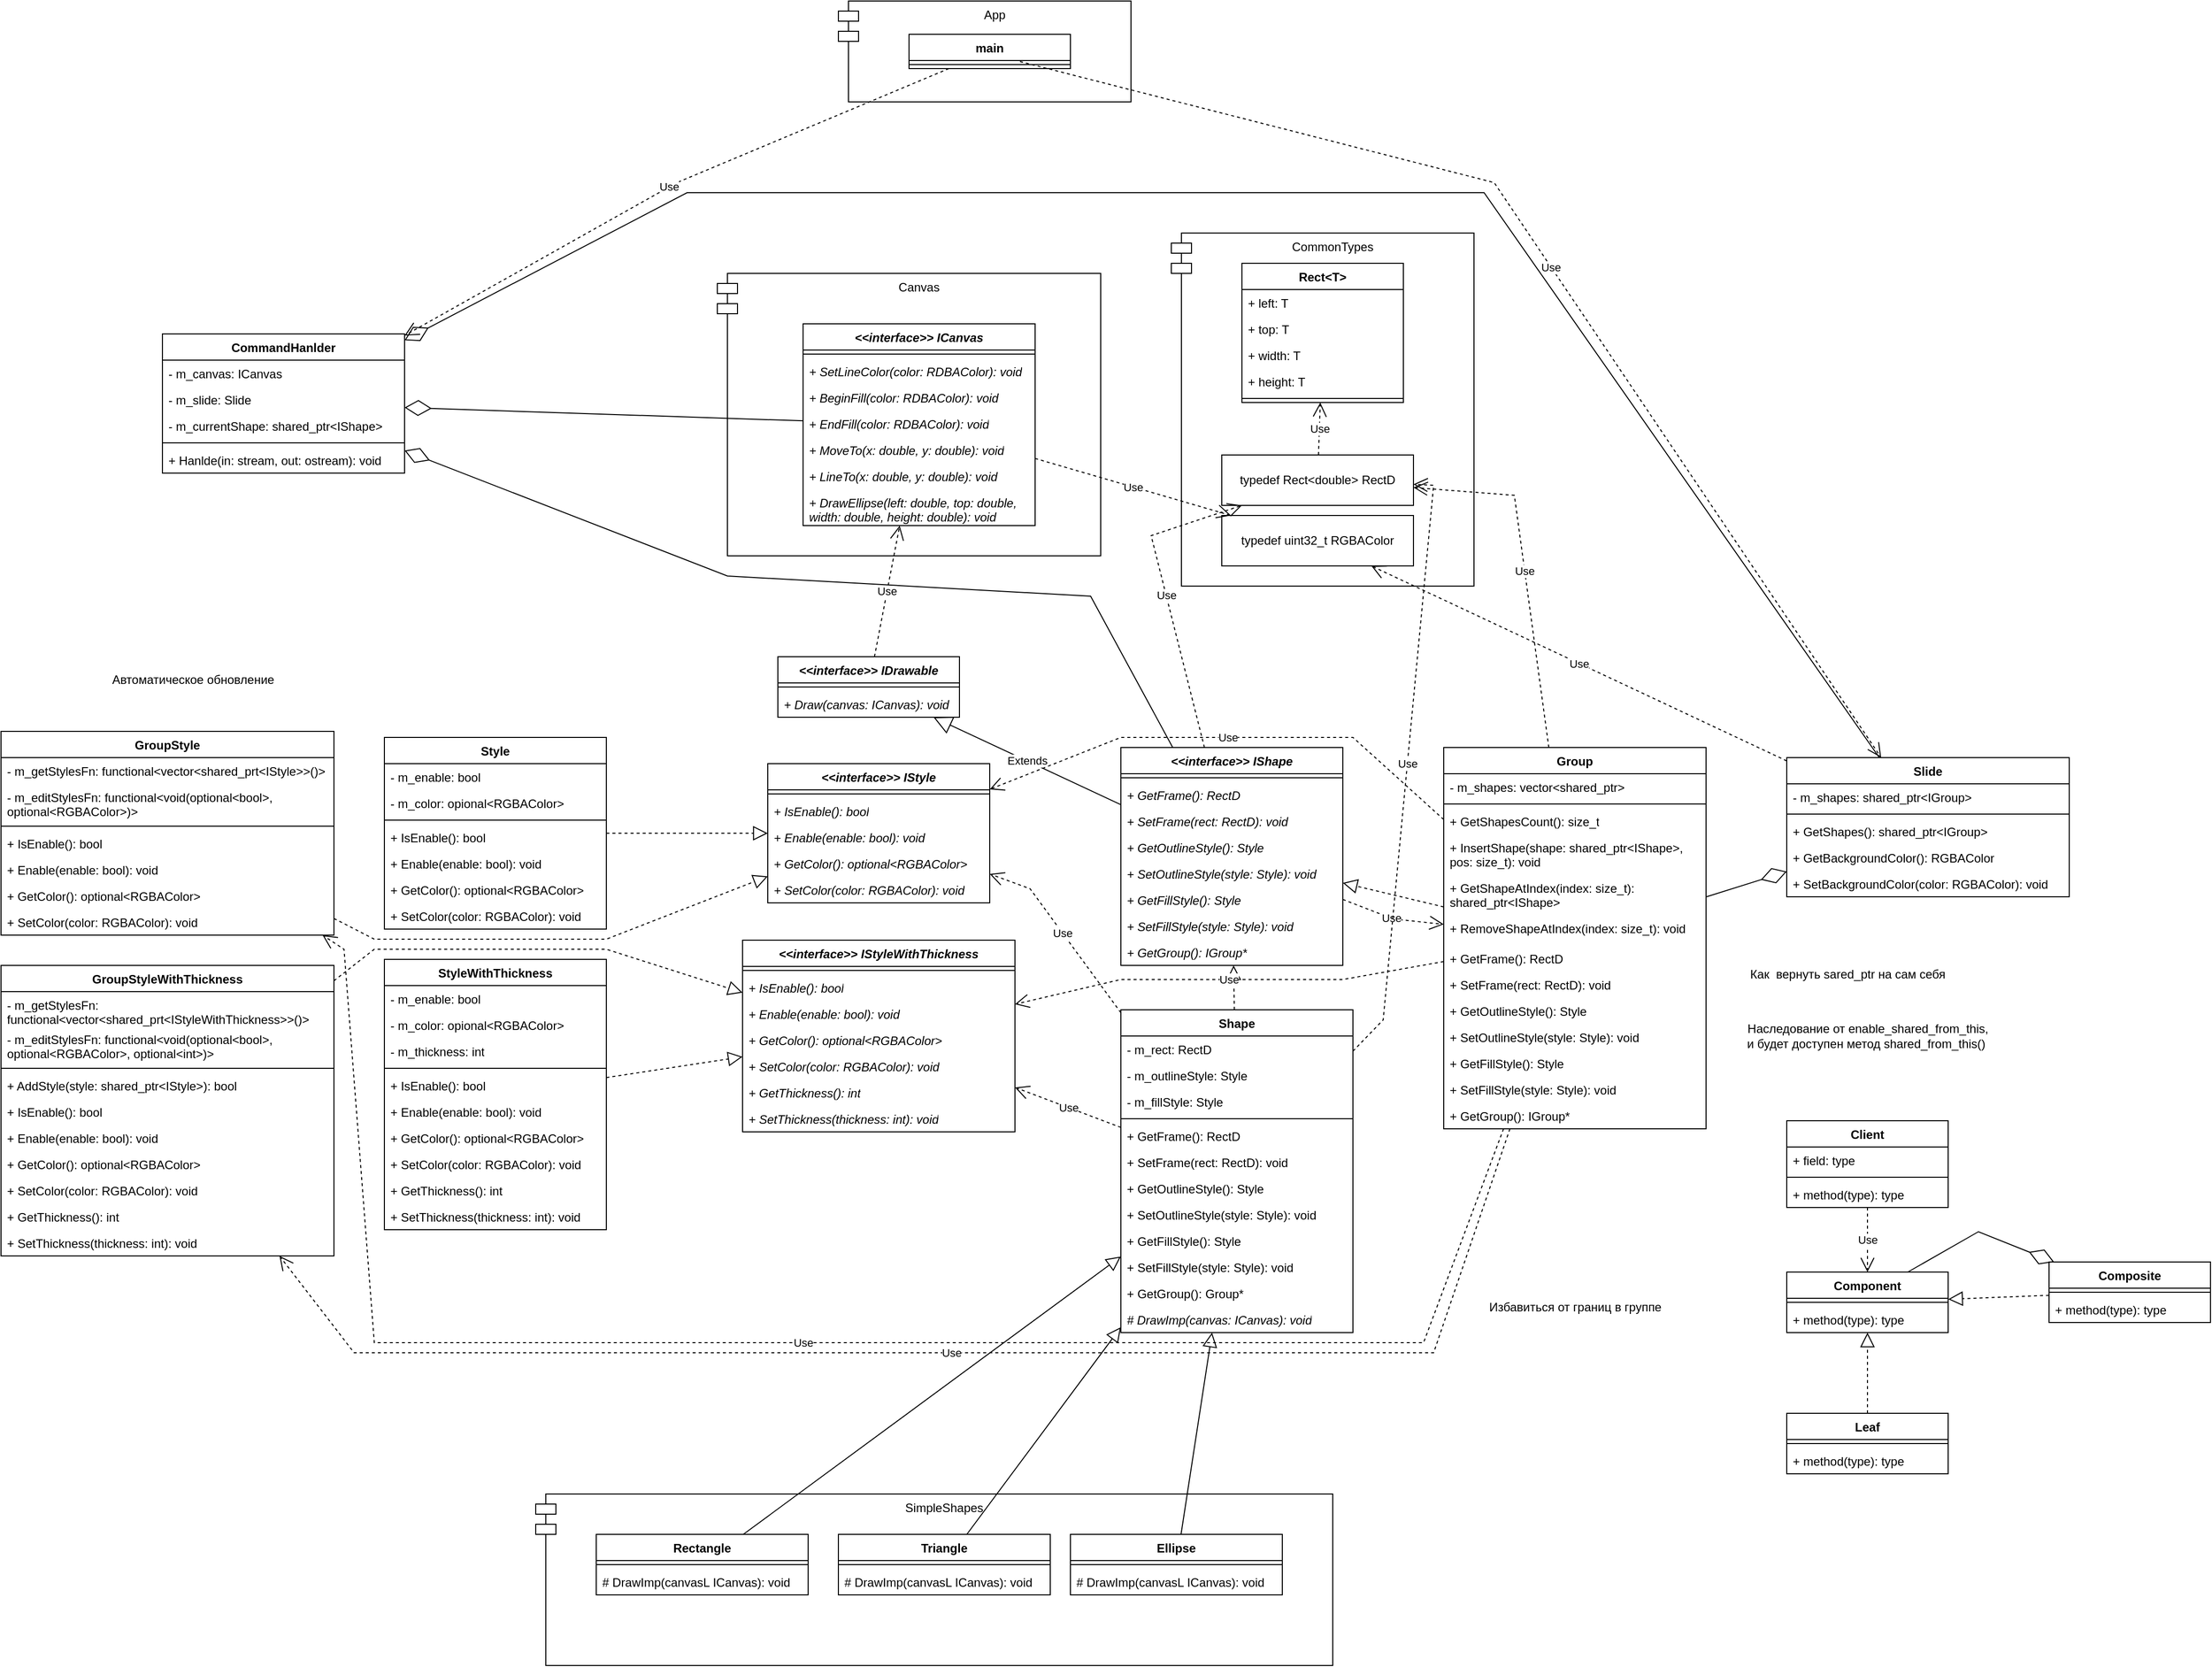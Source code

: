 <mxfile version="24.8.4">
  <diagram name="Страница — 1" id="Q5mQ6EyIHFrdvReiA6iZ">
    <mxGraphModel dx="2845" dy="1078" grid="1" gridSize="10" guides="1" tooltips="1" connect="1" arrows="1" fold="1" page="1" pageScale="1" pageWidth="827" pageHeight="1169" math="0" shadow="0">
      <root>
        <mxCell id="0" />
        <mxCell id="1" parent="0" />
        <mxCell id="XjnwX9MCClepq0qYHrMa-5" value="App" style="shape=module;align=left;spacingLeft=20;align=center;verticalAlign=top;whiteSpace=wrap;html=1;" parent="1" vertex="1">
          <mxGeometry x="200" y="100" width="290" height="100" as="geometry" />
        </mxCell>
        <mxCell id="XjnwX9MCClepq0qYHrMa-1" value="main" style="swimlane;fontStyle=1;align=center;verticalAlign=top;childLayout=stackLayout;horizontal=1;startSize=26;horizontalStack=0;resizeParent=1;resizeParentMax=0;resizeLast=0;collapsible=1;marginBottom=0;whiteSpace=wrap;html=1;" parent="1" vertex="1">
          <mxGeometry x="270" y="133" width="160" height="34" as="geometry" />
        </mxCell>
        <mxCell id="XjnwX9MCClepq0qYHrMa-3" value="" style="line;strokeWidth=1;fillColor=none;align=left;verticalAlign=middle;spacingTop=-1;spacingLeft=3;spacingRight=3;rotatable=0;labelPosition=right;points=[];portConstraint=eastwest;strokeColor=inherit;" parent="XjnwX9MCClepq0qYHrMa-1" vertex="1">
          <mxGeometry y="26" width="160" height="8" as="geometry" />
        </mxCell>
        <mxCell id="V_y3H5t075kxLKEzEjP2-2" value="Canvas" style="shape=module;align=left;spacingLeft=20;align=center;verticalAlign=top;whiteSpace=wrap;html=1;" parent="1" vertex="1">
          <mxGeometry x="80" y="370" width="380" height="280" as="geometry" />
        </mxCell>
        <mxCell id="V_y3H5t075kxLKEzEjP2-3" value="&lt;i&gt;&amp;lt;&amp;lt;interface&amp;gt;&amp;gt; ICanvas&lt;/i&gt;" style="swimlane;fontStyle=1;align=center;verticalAlign=top;childLayout=stackLayout;horizontal=1;startSize=26;horizontalStack=0;resizeParent=1;resizeParentMax=0;resizeLast=0;collapsible=1;marginBottom=0;whiteSpace=wrap;html=1;" parent="1" vertex="1">
          <mxGeometry x="165" y="420" width="230" height="200" as="geometry" />
        </mxCell>
        <mxCell id="V_y3H5t075kxLKEzEjP2-5" value="" style="line;strokeWidth=1;fillColor=none;align=left;verticalAlign=middle;spacingTop=-1;spacingLeft=3;spacingRight=3;rotatable=0;labelPosition=right;points=[];portConstraint=eastwest;strokeColor=inherit;" parent="V_y3H5t075kxLKEzEjP2-3" vertex="1">
          <mxGeometry y="26" width="230" height="8" as="geometry" />
        </mxCell>
        <mxCell id="V_y3H5t075kxLKEzEjP2-6" value="&lt;i&gt;+ SetLineColor(color: RDBAColor): void&lt;/i&gt;" style="text;strokeColor=none;fillColor=none;align=left;verticalAlign=top;spacingLeft=4;spacingRight=4;overflow=hidden;rotatable=0;points=[[0,0.5],[1,0.5]];portConstraint=eastwest;whiteSpace=wrap;html=1;" parent="V_y3H5t075kxLKEzEjP2-3" vertex="1">
          <mxGeometry y="34" width="230" height="26" as="geometry" />
        </mxCell>
        <mxCell id="V_y3H5t075kxLKEzEjP2-18" value="&lt;i&gt;+ BeginFill(color: RDBAColor): void&lt;/i&gt;" style="text;strokeColor=none;fillColor=none;align=left;verticalAlign=top;spacingLeft=4;spacingRight=4;overflow=hidden;rotatable=0;points=[[0,0.5],[1,0.5]];portConstraint=eastwest;whiteSpace=wrap;html=1;" parent="V_y3H5t075kxLKEzEjP2-3" vertex="1">
          <mxGeometry y="60" width="230" height="26" as="geometry" />
        </mxCell>
        <mxCell id="V_y3H5t075kxLKEzEjP2-19" value="&lt;i&gt;+ EndFill(color: RDBAColor): void&lt;/i&gt;" style="text;strokeColor=none;fillColor=none;align=left;verticalAlign=top;spacingLeft=4;spacingRight=4;overflow=hidden;rotatable=0;points=[[0,0.5],[1,0.5]];portConstraint=eastwest;whiteSpace=wrap;html=1;" parent="V_y3H5t075kxLKEzEjP2-3" vertex="1">
          <mxGeometry y="86" width="230" height="26" as="geometry" />
        </mxCell>
        <mxCell id="V_y3H5t075kxLKEzEjP2-20" value="&lt;i&gt;+ MoveTo(x: double, y: double): void&lt;/i&gt;" style="text;strokeColor=none;fillColor=none;align=left;verticalAlign=top;spacingLeft=4;spacingRight=4;overflow=hidden;rotatable=0;points=[[0,0.5],[1,0.5]];portConstraint=eastwest;whiteSpace=wrap;html=1;" parent="V_y3H5t075kxLKEzEjP2-3" vertex="1">
          <mxGeometry y="112" width="230" height="26" as="geometry" />
        </mxCell>
        <mxCell id="V_y3H5t075kxLKEzEjP2-21" value="&lt;i&gt;+ LineTo(x: double, y: double): void&lt;/i&gt;" style="text;strokeColor=none;fillColor=none;align=left;verticalAlign=top;spacingLeft=4;spacingRight=4;overflow=hidden;rotatable=0;points=[[0,0.5],[1,0.5]];portConstraint=eastwest;whiteSpace=wrap;html=1;" parent="V_y3H5t075kxLKEzEjP2-3" vertex="1">
          <mxGeometry y="138" width="230" height="26" as="geometry" />
        </mxCell>
        <mxCell id="V_y3H5t075kxLKEzEjP2-22" value="&lt;i&gt;+ DrawEllipse(left: double, top: double, width: double, height: double): void&lt;/i&gt;" style="text;strokeColor=none;fillColor=none;align=left;verticalAlign=top;spacingLeft=4;spacingRight=4;overflow=hidden;rotatable=0;points=[[0,0.5],[1,0.5]];portConstraint=eastwest;whiteSpace=wrap;html=1;" parent="V_y3H5t075kxLKEzEjP2-3" vertex="1">
          <mxGeometry y="164" width="230" height="36" as="geometry" />
        </mxCell>
        <mxCell id="V_y3H5t075kxLKEzEjP2-7" value="CommonTypes" style="shape=module;align=left;spacingLeft=20;align=center;verticalAlign=top;whiteSpace=wrap;html=1;" parent="1" vertex="1">
          <mxGeometry x="530" y="330" width="300" height="350" as="geometry" />
        </mxCell>
        <mxCell id="V_y3H5t075kxLKEzEjP2-8" value="Rect&amp;lt;T&amp;gt;" style="swimlane;fontStyle=1;align=center;verticalAlign=top;childLayout=stackLayout;horizontal=1;startSize=26;horizontalStack=0;resizeParent=1;resizeParentMax=0;resizeLast=0;collapsible=1;marginBottom=0;whiteSpace=wrap;html=1;" parent="1" vertex="1">
          <mxGeometry x="600" y="360" width="160" height="138" as="geometry" />
        </mxCell>
        <mxCell id="V_y3H5t075kxLKEzEjP2-9" value="+ left: T" style="text;strokeColor=none;fillColor=none;align=left;verticalAlign=top;spacingLeft=4;spacingRight=4;overflow=hidden;rotatable=0;points=[[0,0.5],[1,0.5]];portConstraint=eastwest;whiteSpace=wrap;html=1;" parent="V_y3H5t075kxLKEzEjP2-8" vertex="1">
          <mxGeometry y="26" width="160" height="26" as="geometry" />
        </mxCell>
        <mxCell id="V_y3H5t075kxLKEzEjP2-12" value="+ top: T" style="text;strokeColor=none;fillColor=none;align=left;verticalAlign=top;spacingLeft=4;spacingRight=4;overflow=hidden;rotatable=0;points=[[0,0.5],[1,0.5]];portConstraint=eastwest;whiteSpace=wrap;html=1;" parent="V_y3H5t075kxLKEzEjP2-8" vertex="1">
          <mxGeometry y="52" width="160" height="26" as="geometry" />
        </mxCell>
        <mxCell id="V_y3H5t075kxLKEzEjP2-13" value="+ width: T" style="text;strokeColor=none;fillColor=none;align=left;verticalAlign=top;spacingLeft=4;spacingRight=4;overflow=hidden;rotatable=0;points=[[0,0.5],[1,0.5]];portConstraint=eastwest;whiteSpace=wrap;html=1;" parent="V_y3H5t075kxLKEzEjP2-8" vertex="1">
          <mxGeometry y="78" width="160" height="26" as="geometry" />
        </mxCell>
        <mxCell id="V_y3H5t075kxLKEzEjP2-14" value="+ height: T" style="text;strokeColor=none;fillColor=none;align=left;verticalAlign=top;spacingLeft=4;spacingRight=4;overflow=hidden;rotatable=0;points=[[0,0.5],[1,0.5]];portConstraint=eastwest;whiteSpace=wrap;html=1;" parent="V_y3H5t075kxLKEzEjP2-8" vertex="1">
          <mxGeometry y="104" width="160" height="26" as="geometry" />
        </mxCell>
        <mxCell id="V_y3H5t075kxLKEzEjP2-10" value="" style="line;strokeWidth=1;fillColor=none;align=left;verticalAlign=middle;spacingTop=-1;spacingLeft=3;spacingRight=3;rotatable=0;labelPosition=right;points=[];portConstraint=eastwest;strokeColor=inherit;" parent="V_y3H5t075kxLKEzEjP2-8" vertex="1">
          <mxGeometry y="130" width="160" height="8" as="geometry" />
        </mxCell>
        <mxCell id="V_y3H5t075kxLKEzEjP2-15" value="typedef Rect&amp;lt;double&amp;gt; RectD" style="html=1;whiteSpace=wrap;" parent="1" vertex="1">
          <mxGeometry x="580" y="550" width="190" height="50" as="geometry" />
        </mxCell>
        <mxCell id="V_y3H5t075kxLKEzEjP2-16" value="typedef uint32_t RGBAColor" style="html=1;whiteSpace=wrap;" parent="1" vertex="1">
          <mxGeometry x="580" y="610" width="190" height="50" as="geometry" />
        </mxCell>
        <mxCell id="V_y3H5t075kxLKEzEjP2-17" value="Use" style="endArrow=open;endSize=12;dashed=1;html=1;rounded=0;" parent="1" source="V_y3H5t075kxLKEzEjP2-15" target="V_y3H5t075kxLKEzEjP2-8" edge="1">
          <mxGeometry width="160" relative="1" as="geometry">
            <mxPoint x="480" y="490" as="sourcePoint" />
            <mxPoint x="640" y="490" as="targetPoint" />
          </mxGeometry>
        </mxCell>
        <mxCell id="V_y3H5t075kxLKEzEjP2-23" value="Use" style="endArrow=open;endSize=12;dashed=1;html=1;rounded=0;" parent="1" source="V_y3H5t075kxLKEzEjP2-3" target="V_y3H5t075kxLKEzEjP2-16" edge="1">
          <mxGeometry width="160" relative="1" as="geometry">
            <mxPoint x="340" y="490" as="sourcePoint" />
            <mxPoint x="500" y="490" as="targetPoint" />
          </mxGeometry>
        </mxCell>
        <mxCell id="V_y3H5t075kxLKEzEjP2-25" value="&lt;i&gt;&amp;lt;&amp;lt;interface&amp;gt;&amp;gt; IDrawable&lt;/i&gt;" style="swimlane;fontStyle=1;align=center;verticalAlign=top;childLayout=stackLayout;horizontal=1;startSize=26;horizontalStack=0;resizeParent=1;resizeParentMax=0;resizeLast=0;collapsible=1;marginBottom=0;whiteSpace=wrap;html=1;" parent="1" vertex="1">
          <mxGeometry x="140" y="750" width="180" height="60" as="geometry" />
        </mxCell>
        <mxCell id="V_y3H5t075kxLKEzEjP2-27" value="" style="line;strokeWidth=1;fillColor=none;align=left;verticalAlign=middle;spacingTop=-1;spacingLeft=3;spacingRight=3;rotatable=0;labelPosition=right;points=[];portConstraint=eastwest;strokeColor=inherit;" parent="V_y3H5t075kxLKEzEjP2-25" vertex="1">
          <mxGeometry y="26" width="180" height="8" as="geometry" />
        </mxCell>
        <mxCell id="V_y3H5t075kxLKEzEjP2-28" value="&lt;i&gt;+ Draw(canvas: ICanvas): void&lt;/i&gt;" style="text;strokeColor=none;fillColor=none;align=left;verticalAlign=top;spacingLeft=4;spacingRight=4;overflow=hidden;rotatable=0;points=[[0,0.5],[1,0.5]];portConstraint=eastwest;whiteSpace=wrap;html=1;" parent="V_y3H5t075kxLKEzEjP2-25" vertex="1">
          <mxGeometry y="34" width="180" height="26" as="geometry" />
        </mxCell>
        <mxCell id="V_y3H5t075kxLKEzEjP2-29" value="Use" style="endArrow=open;endSize=12;dashed=1;html=1;rounded=0;" parent="1" source="V_y3H5t075kxLKEzEjP2-25" target="V_y3H5t075kxLKEzEjP2-3" edge="1">
          <mxGeometry width="160" relative="1" as="geometry">
            <mxPoint x="360" y="720" as="sourcePoint" />
            <mxPoint x="520" y="720" as="targetPoint" />
          </mxGeometry>
        </mxCell>
        <mxCell id="V_y3H5t075kxLKEzEjP2-30" value="Style" style="swimlane;fontStyle=1;align=center;verticalAlign=top;childLayout=stackLayout;horizontal=1;startSize=26;horizontalStack=0;resizeParent=1;resizeParentMax=0;resizeLast=0;collapsible=1;marginBottom=0;whiteSpace=wrap;html=1;" parent="1" vertex="1">
          <mxGeometry x="-250" y="830" width="220" height="190" as="geometry" />
        </mxCell>
        <mxCell id="V_y3H5t075kxLKEzEjP2-31" value="- m_enable: bool" style="text;strokeColor=none;fillColor=none;align=left;verticalAlign=top;spacingLeft=4;spacingRight=4;overflow=hidden;rotatable=0;points=[[0,0.5],[1,0.5]];portConstraint=eastwest;whiteSpace=wrap;html=1;" parent="V_y3H5t075kxLKEzEjP2-30" vertex="1">
          <mxGeometry y="26" width="220" height="26" as="geometry" />
        </mxCell>
        <mxCell id="V_y3H5t075kxLKEzEjP2-34" value="- m_color: opional&amp;lt;RGBAColor&amp;gt;" style="text;strokeColor=none;fillColor=none;align=left;verticalAlign=top;spacingLeft=4;spacingRight=4;overflow=hidden;rotatable=0;points=[[0,0.5],[1,0.5]];portConstraint=eastwest;whiteSpace=wrap;html=1;" parent="V_y3H5t075kxLKEzEjP2-30" vertex="1">
          <mxGeometry y="52" width="220" height="26" as="geometry" />
        </mxCell>
        <mxCell id="V_y3H5t075kxLKEzEjP2-32" value="" style="line;strokeWidth=1;fillColor=none;align=left;verticalAlign=middle;spacingTop=-1;spacingLeft=3;spacingRight=3;rotatable=0;labelPosition=right;points=[];portConstraint=eastwest;strokeColor=inherit;" parent="V_y3H5t075kxLKEzEjP2-30" vertex="1">
          <mxGeometry y="78" width="220" height="8" as="geometry" />
        </mxCell>
        <mxCell id="V_y3H5t075kxLKEzEjP2-33" value="+ IsEnable(): bool" style="text;strokeColor=none;fillColor=none;align=left;verticalAlign=top;spacingLeft=4;spacingRight=4;overflow=hidden;rotatable=0;points=[[0,0.5],[1,0.5]];portConstraint=eastwest;whiteSpace=wrap;html=1;" parent="V_y3H5t075kxLKEzEjP2-30" vertex="1">
          <mxGeometry y="86" width="220" height="26" as="geometry" />
        </mxCell>
        <mxCell id="V_y3H5t075kxLKEzEjP2-36" value="+ Enable(enable: bool): void" style="text;strokeColor=none;fillColor=none;align=left;verticalAlign=top;spacingLeft=4;spacingRight=4;overflow=hidden;rotatable=0;points=[[0,0.5],[1,0.5]];portConstraint=eastwest;whiteSpace=wrap;html=1;" parent="V_y3H5t075kxLKEzEjP2-30" vertex="1">
          <mxGeometry y="112" width="220" height="26" as="geometry" />
        </mxCell>
        <mxCell id="V_y3H5t075kxLKEzEjP2-37" value="+ GetColor(): optional&amp;lt;RGBAColor&amp;gt;" style="text;strokeColor=none;fillColor=none;align=left;verticalAlign=top;spacingLeft=4;spacingRight=4;overflow=hidden;rotatable=0;points=[[0,0.5],[1,0.5]];portConstraint=eastwest;whiteSpace=wrap;html=1;" parent="V_y3H5t075kxLKEzEjP2-30" vertex="1">
          <mxGeometry y="138" width="220" height="26" as="geometry" />
        </mxCell>
        <mxCell id="V_y3H5t075kxLKEzEjP2-39" value="+ SetColor(color: RGBAColor): void" style="text;strokeColor=none;fillColor=none;align=left;verticalAlign=top;spacingLeft=4;spacingRight=4;overflow=hidden;rotatable=0;points=[[0,0.5],[1,0.5]];portConstraint=eastwest;whiteSpace=wrap;html=1;" parent="V_y3H5t075kxLKEzEjP2-30" vertex="1">
          <mxGeometry y="164" width="220" height="26" as="geometry" />
        </mxCell>
        <mxCell id="V_y3H5t075kxLKEzEjP2-40" value="&lt;i&gt;&amp;lt;&amp;lt;interface&amp;gt;&amp;gt; IShape&lt;/i&gt;" style="swimlane;fontStyle=1;align=center;verticalAlign=top;childLayout=stackLayout;horizontal=1;startSize=26;horizontalStack=0;resizeParent=1;resizeParentMax=0;resizeLast=0;collapsible=1;marginBottom=0;whiteSpace=wrap;html=1;" parent="1" vertex="1">
          <mxGeometry x="480" y="840" width="220" height="216" as="geometry" />
        </mxCell>
        <mxCell id="V_y3H5t075kxLKEzEjP2-42" value="" style="line;strokeWidth=1;fillColor=none;align=left;verticalAlign=middle;spacingTop=-1;spacingLeft=3;spacingRight=3;rotatable=0;labelPosition=right;points=[];portConstraint=eastwest;strokeColor=inherit;" parent="V_y3H5t075kxLKEzEjP2-40" vertex="1">
          <mxGeometry y="26" width="220" height="8" as="geometry" />
        </mxCell>
        <mxCell id="V_y3H5t075kxLKEzEjP2-43" value="&lt;i&gt;+ GetFrame(): RectD&lt;/i&gt;" style="text;strokeColor=none;fillColor=none;align=left;verticalAlign=top;spacingLeft=4;spacingRight=4;overflow=hidden;rotatable=0;points=[[0,0.5],[1,0.5]];portConstraint=eastwest;whiteSpace=wrap;html=1;" parent="V_y3H5t075kxLKEzEjP2-40" vertex="1">
          <mxGeometry y="34" width="220" height="26" as="geometry" />
        </mxCell>
        <mxCell id="V_y3H5t075kxLKEzEjP2-46" value="&lt;i&gt;+ SetFrame(rect: RectD): void&lt;/i&gt;" style="text;strokeColor=none;fillColor=none;align=left;verticalAlign=top;spacingLeft=4;spacingRight=4;overflow=hidden;rotatable=0;points=[[0,0.5],[1,0.5]];portConstraint=eastwest;whiteSpace=wrap;html=1;" parent="V_y3H5t075kxLKEzEjP2-40" vertex="1">
          <mxGeometry y="60" width="220" height="26" as="geometry" />
        </mxCell>
        <mxCell id="V_y3H5t075kxLKEzEjP2-47" value="&lt;i&gt;+ GetOutlineStyle(): Style&lt;/i&gt;" style="text;strokeColor=none;fillColor=none;align=left;verticalAlign=top;spacingLeft=4;spacingRight=4;overflow=hidden;rotatable=0;points=[[0,0.5],[1,0.5]];portConstraint=eastwest;whiteSpace=wrap;html=1;" parent="V_y3H5t075kxLKEzEjP2-40" vertex="1">
          <mxGeometry y="86" width="220" height="26" as="geometry" />
        </mxCell>
        <mxCell id="V_y3H5t075kxLKEzEjP2-48" value="&lt;i&gt;+ SetOutlineStyle(style: Style): void&lt;/i&gt;" style="text;strokeColor=none;fillColor=none;align=left;verticalAlign=top;spacingLeft=4;spacingRight=4;overflow=hidden;rotatable=0;points=[[0,0.5],[1,0.5]];portConstraint=eastwest;whiteSpace=wrap;html=1;" parent="V_y3H5t075kxLKEzEjP2-40" vertex="1">
          <mxGeometry y="112" width="220" height="26" as="geometry" />
        </mxCell>
        <mxCell id="V_y3H5t075kxLKEzEjP2-49" value="&lt;i&gt;+ GetFillStyle(): Style&lt;/i&gt;" style="text;strokeColor=none;fillColor=none;align=left;verticalAlign=top;spacingLeft=4;spacingRight=4;overflow=hidden;rotatable=0;points=[[0,0.5],[1,0.5]];portConstraint=eastwest;whiteSpace=wrap;html=1;" parent="V_y3H5t075kxLKEzEjP2-40" vertex="1">
          <mxGeometry y="138" width="220" height="26" as="geometry" />
        </mxCell>
        <mxCell id="V_y3H5t075kxLKEzEjP2-50" value="&lt;i&gt;+ SetFillStyle(style: Style): void&lt;/i&gt;" style="text;strokeColor=none;fillColor=none;align=left;verticalAlign=top;spacingLeft=4;spacingRight=4;overflow=hidden;rotatable=0;points=[[0,0.5],[1,0.5]];portConstraint=eastwest;whiteSpace=wrap;html=1;" parent="V_y3H5t075kxLKEzEjP2-40" vertex="1">
          <mxGeometry y="164" width="220" height="26" as="geometry" />
        </mxCell>
        <mxCell id="V_y3H5t075kxLKEzEjP2-51" value="&lt;i&gt;+ GetGroup(): IGroup*&lt;/i&gt;" style="text;strokeColor=none;fillColor=none;align=left;verticalAlign=top;spacingLeft=4;spacingRight=4;overflow=hidden;rotatable=0;points=[[0,0.5],[1,0.5]];portConstraint=eastwest;whiteSpace=wrap;html=1;" parent="V_y3H5t075kxLKEzEjP2-40" vertex="1">
          <mxGeometry y="190" width="220" height="26" as="geometry" />
        </mxCell>
        <mxCell id="V_y3H5t075kxLKEzEjP2-44" value="Extends" style="endArrow=block;endSize=16;endFill=0;html=1;rounded=0;" parent="1" source="V_y3H5t075kxLKEzEjP2-40" target="V_y3H5t075kxLKEzEjP2-25" edge="1">
          <mxGeometry width="160" relative="1" as="geometry">
            <mxPoint x="480" y="890" as="sourcePoint" />
            <mxPoint x="640" y="890" as="targetPoint" />
          </mxGeometry>
        </mxCell>
        <mxCell id="V_y3H5t075kxLKEzEjP2-45" value="Use" style="endArrow=open;endSize=12;dashed=1;html=1;rounded=0;" parent="1" source="V_y3H5t075kxLKEzEjP2-40" target="V_y3H5t075kxLKEzEjP2-15" edge="1">
          <mxGeometry width="160" relative="1" as="geometry">
            <mxPoint x="480" y="850" as="sourcePoint" />
            <mxPoint x="640" y="850" as="targetPoint" />
            <Array as="points">
              <mxPoint x="510" y="630" />
            </Array>
          </mxGeometry>
        </mxCell>
        <mxCell id="V_y3H5t075kxLKEzEjP2-52" value="Group" style="swimlane;fontStyle=1;align=center;verticalAlign=top;childLayout=stackLayout;horizontal=1;startSize=26;horizontalStack=0;resizeParent=1;resizeParentMax=0;resizeLast=0;collapsible=1;marginBottom=0;whiteSpace=wrap;html=1;" parent="1" vertex="1">
          <mxGeometry x="800" y="840" width="260" height="378" as="geometry" />
        </mxCell>
        <mxCell id="V_y3H5t075kxLKEzEjP2-75" value="- m_shapes: vector&amp;lt;shared_ptr&amp;gt;" style="text;strokeColor=none;fillColor=none;align=left;verticalAlign=top;spacingLeft=4;spacingRight=4;overflow=hidden;rotatable=0;points=[[0,0.5],[1,0.5]];portConstraint=eastwest;whiteSpace=wrap;html=1;" parent="V_y3H5t075kxLKEzEjP2-52" vertex="1">
          <mxGeometry y="26" width="260" height="26" as="geometry" />
        </mxCell>
        <mxCell id="V_y3H5t075kxLKEzEjP2-53" value="" style="line;strokeWidth=1;fillColor=none;align=left;verticalAlign=middle;spacingTop=-1;spacingLeft=3;spacingRight=3;rotatable=0;labelPosition=right;points=[];portConstraint=eastwest;strokeColor=inherit;" parent="V_y3H5t075kxLKEzEjP2-52" vertex="1">
          <mxGeometry y="52" width="260" height="8" as="geometry" />
        </mxCell>
        <mxCell id="V_y3H5t075kxLKEzEjP2-60" value="+ GetShapesCount(): size_t" style="text;strokeColor=none;fillColor=none;align=left;verticalAlign=top;spacingLeft=4;spacingRight=4;overflow=hidden;rotatable=0;points=[[0,0.5],[1,0.5]];portConstraint=eastwest;whiteSpace=wrap;html=1;" parent="V_y3H5t075kxLKEzEjP2-52" vertex="1">
          <mxGeometry y="60" width="260" height="26" as="geometry" />
        </mxCell>
        <mxCell id="V_y3H5t075kxLKEzEjP2-63" value="+ InsertShape(shape: shared_ptr&amp;lt;IShape&amp;gt;, pos: size_t): void" style="text;strokeColor=none;fillColor=none;align=left;verticalAlign=top;spacingLeft=4;spacingRight=4;overflow=hidden;rotatable=0;points=[[0,0.5],[1,0.5]];portConstraint=eastwest;whiteSpace=wrap;html=1;" parent="V_y3H5t075kxLKEzEjP2-52" vertex="1">
          <mxGeometry y="86" width="260" height="40" as="geometry" />
        </mxCell>
        <mxCell id="V_y3H5t075kxLKEzEjP2-64" value="+ GetShapeAtIndex(index: size_t): shared_ptr&amp;lt;IShape&amp;gt;" style="text;strokeColor=none;fillColor=none;align=left;verticalAlign=top;spacingLeft=4;spacingRight=4;overflow=hidden;rotatable=0;points=[[0,0.5],[1,0.5]];portConstraint=eastwest;whiteSpace=wrap;html=1;" parent="V_y3H5t075kxLKEzEjP2-52" vertex="1">
          <mxGeometry y="126" width="260" height="40" as="geometry" />
        </mxCell>
        <mxCell id="V_y3H5t075kxLKEzEjP2-65" value="+ RemoveShapeAtIndex(index: size_t): void" style="text;strokeColor=none;fillColor=none;align=left;verticalAlign=top;spacingLeft=4;spacingRight=4;overflow=hidden;rotatable=0;points=[[0,0.5],[1,0.5]];portConstraint=eastwest;whiteSpace=wrap;html=1;" parent="V_y3H5t075kxLKEzEjP2-52" vertex="1">
          <mxGeometry y="166" width="260" height="30" as="geometry" />
        </mxCell>
        <mxCell id="V_y3H5t075kxLKEzEjP2-92" value="+ GetFrame(): RectD" style="text;strokeColor=none;fillColor=none;align=left;verticalAlign=top;spacingLeft=4;spacingRight=4;overflow=hidden;rotatable=0;points=[[0,0.5],[1,0.5]];portConstraint=eastwest;whiteSpace=wrap;html=1;" parent="V_y3H5t075kxLKEzEjP2-52" vertex="1">
          <mxGeometry y="196" width="260" height="26" as="geometry" />
        </mxCell>
        <mxCell id="V_y3H5t075kxLKEzEjP2-93" value="+ SetFrame(rect: RectD): void" style="text;strokeColor=none;fillColor=none;align=left;verticalAlign=top;spacingLeft=4;spacingRight=4;overflow=hidden;rotatable=0;points=[[0,0.5],[1,0.5]];portConstraint=eastwest;whiteSpace=wrap;html=1;" parent="V_y3H5t075kxLKEzEjP2-52" vertex="1">
          <mxGeometry y="222" width="260" height="26" as="geometry" />
        </mxCell>
        <mxCell id="V_y3H5t075kxLKEzEjP2-94" value="+ GetOutlineStyle(): Style" style="text;strokeColor=none;fillColor=none;align=left;verticalAlign=top;spacingLeft=4;spacingRight=4;overflow=hidden;rotatable=0;points=[[0,0.5],[1,0.5]];portConstraint=eastwest;whiteSpace=wrap;html=1;" parent="V_y3H5t075kxLKEzEjP2-52" vertex="1">
          <mxGeometry y="248" width="260" height="26" as="geometry" />
        </mxCell>
        <mxCell id="V_y3H5t075kxLKEzEjP2-95" value="+ SetOutlineStyle(style: Style): void" style="text;strokeColor=none;fillColor=none;align=left;verticalAlign=top;spacingLeft=4;spacingRight=4;overflow=hidden;rotatable=0;points=[[0,0.5],[1,0.5]];portConstraint=eastwest;whiteSpace=wrap;html=1;" parent="V_y3H5t075kxLKEzEjP2-52" vertex="1">
          <mxGeometry y="274" width="260" height="26" as="geometry" />
        </mxCell>
        <mxCell id="V_y3H5t075kxLKEzEjP2-96" value="+ GetFillStyle(): Style" style="text;strokeColor=none;fillColor=none;align=left;verticalAlign=top;spacingLeft=4;spacingRight=4;overflow=hidden;rotatable=0;points=[[0,0.5],[1,0.5]];portConstraint=eastwest;whiteSpace=wrap;html=1;" parent="V_y3H5t075kxLKEzEjP2-52" vertex="1">
          <mxGeometry y="300" width="260" height="26" as="geometry" />
        </mxCell>
        <mxCell id="V_y3H5t075kxLKEzEjP2-97" value="+ SetFillStyle(style: Style): void" style="text;strokeColor=none;fillColor=none;align=left;verticalAlign=top;spacingLeft=4;spacingRight=4;overflow=hidden;rotatable=0;points=[[0,0.5],[1,0.5]];portConstraint=eastwest;whiteSpace=wrap;html=1;" parent="V_y3H5t075kxLKEzEjP2-52" vertex="1">
          <mxGeometry y="326" width="260" height="26" as="geometry" />
        </mxCell>
        <mxCell id="V_y3H5t075kxLKEzEjP2-98" value="+ GetGroup(): IGroup*" style="text;strokeColor=none;fillColor=none;align=left;verticalAlign=top;spacingLeft=4;spacingRight=4;overflow=hidden;rotatable=0;points=[[0,0.5],[1,0.5]];portConstraint=eastwest;whiteSpace=wrap;html=1;" parent="V_y3H5t075kxLKEzEjP2-52" vertex="1">
          <mxGeometry y="352" width="260" height="26" as="geometry" />
        </mxCell>
        <mxCell id="V_y3H5t075kxLKEzEjP2-66" value="Use" style="endArrow=open;endSize=12;dashed=1;html=1;rounded=0;" parent="1" source="V_y3H5t075kxLKEzEjP2-40" target="V_y3H5t075kxLKEzEjP2-52" edge="1">
          <mxGeometry width="160" relative="1" as="geometry">
            <mxPoint x="680" y="940" as="sourcePoint" />
            <mxPoint x="840" y="940" as="targetPoint" />
            <Array as="points">
              <mxPoint x="750" y="1010" />
            </Array>
          </mxGeometry>
        </mxCell>
        <mxCell id="V_y3H5t075kxLKEzEjP2-67" value="Slide" style="swimlane;fontStyle=1;align=center;verticalAlign=top;childLayout=stackLayout;horizontal=1;startSize=26;horizontalStack=0;resizeParent=1;resizeParentMax=0;resizeLast=0;collapsible=1;marginBottom=0;whiteSpace=wrap;html=1;" parent="1" vertex="1">
          <mxGeometry x="1140" y="850" width="280" height="138" as="geometry" />
        </mxCell>
        <mxCell id="V_y3H5t075kxLKEzEjP2-68" value="- m_shapes: shared_ptr&amp;lt;IGroup&amp;gt;" style="text;strokeColor=none;fillColor=none;align=left;verticalAlign=top;spacingLeft=4;spacingRight=4;overflow=hidden;rotatable=0;points=[[0,0.5],[1,0.5]];portConstraint=eastwest;whiteSpace=wrap;html=1;" parent="V_y3H5t075kxLKEzEjP2-67" vertex="1">
          <mxGeometry y="26" width="280" height="26" as="geometry" />
        </mxCell>
        <mxCell id="V_y3H5t075kxLKEzEjP2-69" value="" style="line;strokeWidth=1;fillColor=none;align=left;verticalAlign=middle;spacingTop=-1;spacingLeft=3;spacingRight=3;rotatable=0;labelPosition=right;points=[];portConstraint=eastwest;strokeColor=inherit;" parent="V_y3H5t075kxLKEzEjP2-67" vertex="1">
          <mxGeometry y="52" width="280" height="8" as="geometry" />
        </mxCell>
        <mxCell id="V_y3H5t075kxLKEzEjP2-70" value="+ GetShapes(): shared_ptr&amp;lt;IGroup&amp;gt;" style="text;strokeColor=none;fillColor=none;align=left;verticalAlign=top;spacingLeft=4;spacingRight=4;overflow=hidden;rotatable=0;points=[[0,0.5],[1,0.5]];portConstraint=eastwest;whiteSpace=wrap;html=1;" parent="V_y3H5t075kxLKEzEjP2-67" vertex="1">
          <mxGeometry y="60" width="280" height="26" as="geometry" />
        </mxCell>
        <mxCell id="V_y3H5t075kxLKEzEjP2-71" value="+ GetBackgroundColor(): RGBAColor" style="text;strokeColor=none;fillColor=none;align=left;verticalAlign=top;spacingLeft=4;spacingRight=4;overflow=hidden;rotatable=0;points=[[0,0.5],[1,0.5]];portConstraint=eastwest;whiteSpace=wrap;html=1;" parent="V_y3H5t075kxLKEzEjP2-67" vertex="1">
          <mxGeometry y="86" width="280" height="26" as="geometry" />
        </mxCell>
        <mxCell id="V_y3H5t075kxLKEzEjP2-72" value="+ SetBackgroundColor(color: RGBAColor): void" style="text;strokeColor=none;fillColor=none;align=left;verticalAlign=top;spacingLeft=4;spacingRight=4;overflow=hidden;rotatable=0;points=[[0,0.5],[1,0.5]];portConstraint=eastwest;whiteSpace=wrap;html=1;" parent="V_y3H5t075kxLKEzEjP2-67" vertex="1">
          <mxGeometry y="112" width="280" height="26" as="geometry" />
        </mxCell>
        <mxCell id="V_y3H5t075kxLKEzEjP2-73" value="" style="endArrow=diamondThin;endFill=0;endSize=24;html=1;rounded=0;" parent="1" source="V_y3H5t075kxLKEzEjP2-52" target="V_y3H5t075kxLKEzEjP2-67" edge="1">
          <mxGeometry width="160" relative="1" as="geometry">
            <mxPoint x="1000" y="890" as="sourcePoint" />
            <mxPoint x="1160" y="890" as="targetPoint" />
          </mxGeometry>
        </mxCell>
        <mxCell id="V_y3H5t075kxLKEzEjP2-74" value="Use" style="endArrow=open;endSize=12;dashed=1;html=1;rounded=0;" parent="1" source="V_y3H5t075kxLKEzEjP2-67" target="V_y3H5t075kxLKEzEjP2-16" edge="1">
          <mxGeometry width="160" relative="1" as="geometry">
            <mxPoint x="1044.08" y="850" as="sourcePoint" />
            <mxPoint x="859.998" y="630" as="targetPoint" />
          </mxGeometry>
        </mxCell>
        <mxCell id="V_y3H5t075kxLKEzEjP2-76" value="Shape" style="swimlane;fontStyle=1;align=center;verticalAlign=top;childLayout=stackLayout;horizontal=1;startSize=26;horizontalStack=0;resizeParent=1;resizeParentMax=0;resizeLast=0;collapsible=1;marginBottom=0;whiteSpace=wrap;html=1;" parent="1" vertex="1">
          <mxGeometry x="480" y="1100" width="230" height="320" as="geometry" />
        </mxCell>
        <mxCell id="V_y3H5t075kxLKEzEjP2-91" value="- m_rect: RectD" style="text;strokeColor=none;fillColor=none;align=left;verticalAlign=top;spacingLeft=4;spacingRight=4;overflow=hidden;rotatable=0;points=[[0,0.5],[1,0.5]];portConstraint=eastwest;whiteSpace=wrap;html=1;" parent="V_y3H5t075kxLKEzEjP2-76" vertex="1">
          <mxGeometry y="26" width="230" height="26" as="geometry" />
        </mxCell>
        <mxCell id="V_y3H5t075kxLKEzEjP2-89" value="- m_outlineStyle: Style" style="text;strokeColor=none;fillColor=none;align=left;verticalAlign=top;spacingLeft=4;spacingRight=4;overflow=hidden;rotatable=0;points=[[0,0.5],[1,0.5]];portConstraint=eastwest;whiteSpace=wrap;html=1;" parent="V_y3H5t075kxLKEzEjP2-76" vertex="1">
          <mxGeometry y="52" width="230" height="26" as="geometry" />
        </mxCell>
        <mxCell id="V_y3H5t075kxLKEzEjP2-90" value="- m_fillStyle: Style" style="text;strokeColor=none;fillColor=none;align=left;verticalAlign=top;spacingLeft=4;spacingRight=4;overflow=hidden;rotatable=0;points=[[0,0.5],[1,0.5]];portConstraint=eastwest;whiteSpace=wrap;html=1;" parent="V_y3H5t075kxLKEzEjP2-76" vertex="1">
          <mxGeometry y="78" width="230" height="26" as="geometry" />
        </mxCell>
        <mxCell id="V_y3H5t075kxLKEzEjP2-78" value="" style="line;strokeWidth=1;fillColor=none;align=left;verticalAlign=middle;spacingTop=-1;spacingLeft=3;spacingRight=3;rotatable=0;labelPosition=right;points=[];portConstraint=eastwest;strokeColor=inherit;" parent="V_y3H5t075kxLKEzEjP2-76" vertex="1">
          <mxGeometry y="104" width="230" height="8" as="geometry" />
        </mxCell>
        <mxCell id="V_y3H5t075kxLKEzEjP2-82" value="+ GetFrame(): RectD" style="text;strokeColor=none;fillColor=none;align=left;verticalAlign=top;spacingLeft=4;spacingRight=4;overflow=hidden;rotatable=0;points=[[0,0.5],[1,0.5]];portConstraint=eastwest;whiteSpace=wrap;html=1;" parent="V_y3H5t075kxLKEzEjP2-76" vertex="1">
          <mxGeometry y="112" width="230" height="26" as="geometry" />
        </mxCell>
        <mxCell id="V_y3H5t075kxLKEzEjP2-83" value="+ SetFrame(rect: RectD): void" style="text;strokeColor=none;fillColor=none;align=left;verticalAlign=top;spacingLeft=4;spacingRight=4;overflow=hidden;rotatable=0;points=[[0,0.5],[1,0.5]];portConstraint=eastwest;whiteSpace=wrap;html=1;" parent="V_y3H5t075kxLKEzEjP2-76" vertex="1">
          <mxGeometry y="138" width="230" height="26" as="geometry" />
        </mxCell>
        <mxCell id="V_y3H5t075kxLKEzEjP2-84" value="+ GetOutlineStyle(): Style" style="text;strokeColor=none;fillColor=none;align=left;verticalAlign=top;spacingLeft=4;spacingRight=4;overflow=hidden;rotatable=0;points=[[0,0.5],[1,0.5]];portConstraint=eastwest;whiteSpace=wrap;html=1;" parent="V_y3H5t075kxLKEzEjP2-76" vertex="1">
          <mxGeometry y="164" width="230" height="26" as="geometry" />
        </mxCell>
        <mxCell id="V_y3H5t075kxLKEzEjP2-85" value="+ SetOutlineStyle(style: Style): void" style="text;strokeColor=none;fillColor=none;align=left;verticalAlign=top;spacingLeft=4;spacingRight=4;overflow=hidden;rotatable=0;points=[[0,0.5],[1,0.5]];portConstraint=eastwest;whiteSpace=wrap;html=1;" parent="V_y3H5t075kxLKEzEjP2-76" vertex="1">
          <mxGeometry y="190" width="230" height="26" as="geometry" />
        </mxCell>
        <mxCell id="V_y3H5t075kxLKEzEjP2-86" value="+ GetFillStyle(): Style" style="text;strokeColor=none;fillColor=none;align=left;verticalAlign=top;spacingLeft=4;spacingRight=4;overflow=hidden;rotatable=0;points=[[0,0.5],[1,0.5]];portConstraint=eastwest;whiteSpace=wrap;html=1;" parent="V_y3H5t075kxLKEzEjP2-76" vertex="1">
          <mxGeometry y="216" width="230" height="26" as="geometry" />
        </mxCell>
        <mxCell id="V_y3H5t075kxLKEzEjP2-87" value="+ SetFillStyle(style: Style): void" style="text;strokeColor=none;fillColor=none;align=left;verticalAlign=top;spacingLeft=4;spacingRight=4;overflow=hidden;rotatable=0;points=[[0,0.5],[1,0.5]];portConstraint=eastwest;whiteSpace=wrap;html=1;" parent="V_y3H5t075kxLKEzEjP2-76" vertex="1">
          <mxGeometry y="242" width="230" height="26" as="geometry" />
        </mxCell>
        <mxCell id="V_y3H5t075kxLKEzEjP2-88" value="+ GetGroup(): Group*" style="text;strokeColor=none;fillColor=none;align=left;verticalAlign=top;spacingLeft=4;spacingRight=4;overflow=hidden;rotatable=0;points=[[0,0.5],[1,0.5]];portConstraint=eastwest;whiteSpace=wrap;html=1;" parent="V_y3H5t075kxLKEzEjP2-76" vertex="1">
          <mxGeometry y="268" width="230" height="26" as="geometry" />
        </mxCell>
        <mxCell id="fOauKGMBQrvki3akXDLy-48" value="&lt;i&gt;# DrawImp(canvas: ICanvas): void&lt;/i&gt;" style="text;strokeColor=none;fillColor=none;align=left;verticalAlign=top;spacingLeft=4;spacingRight=4;overflow=hidden;rotatable=0;points=[[0,0.5],[1,0.5]];portConstraint=eastwest;whiteSpace=wrap;html=1;" parent="V_y3H5t075kxLKEzEjP2-76" vertex="1">
          <mxGeometry y="294" width="230" height="26" as="geometry" />
        </mxCell>
        <mxCell id="V_y3H5t075kxLKEzEjP2-80" value="" style="endArrow=block;dashed=1;endFill=0;endSize=12;html=1;rounded=0;" parent="1" source="V_y3H5t075kxLKEzEjP2-76" target="V_y3H5t075kxLKEzEjP2-40" edge="1">
          <mxGeometry width="160" relative="1" as="geometry">
            <mxPoint x="620" y="990" as="sourcePoint" />
            <mxPoint x="780" y="990" as="targetPoint" />
          </mxGeometry>
        </mxCell>
        <mxCell id="V_y3H5t075kxLKEzEjP2-81" value="" style="endArrow=block;dashed=1;endFill=0;endSize=12;html=1;rounded=0;" parent="1" source="V_y3H5t075kxLKEzEjP2-52" target="V_y3H5t075kxLKEzEjP2-40" edge="1">
          <mxGeometry width="160" relative="1" as="geometry">
            <mxPoint x="620" y="990" as="sourcePoint" />
            <mxPoint x="780" y="990" as="targetPoint" />
          </mxGeometry>
        </mxCell>
        <mxCell id="V_y3H5t075kxLKEzEjP2-101" value="Use" style="endArrow=open;endSize=12;dashed=1;html=1;rounded=0;" parent="1" source="V_y3H5t075kxLKEzEjP2-76" target="V_y3H5t075kxLKEzEjP2-15" edge="1">
          <mxGeometry width="160" relative="1" as="geometry">
            <mxPoint x="550" y="1070" as="sourcePoint" />
            <mxPoint x="710" y="1070" as="targetPoint" />
            <Array as="points">
              <mxPoint x="740" y="1110" />
              <mxPoint x="790" y="580" />
            </Array>
          </mxGeometry>
        </mxCell>
        <mxCell id="V_y3H5t075kxLKEzEjP2-102" value="Use" style="endArrow=open;endSize=12;dashed=1;html=1;rounded=0;" parent="1" source="V_y3H5t075kxLKEzEjP2-52" target="V_y3H5t075kxLKEzEjP2-15" edge="1">
          <mxGeometry width="160" relative="1" as="geometry">
            <mxPoint x="660" y="850" as="sourcePoint" />
            <mxPoint x="820" y="850" as="targetPoint" />
            <Array as="points">
              <mxPoint x="870" y="590" />
            </Array>
          </mxGeometry>
        </mxCell>
        <mxCell id="fOauKGMBQrvki3akXDLy-1" value="&lt;i&gt;&amp;lt;&amp;lt;interface&amp;gt;&amp;gt; IStyle&lt;/i&gt;" style="swimlane;fontStyle=1;align=center;verticalAlign=top;childLayout=stackLayout;horizontal=1;startSize=26;horizontalStack=0;resizeParent=1;resizeParentMax=0;resizeLast=0;collapsible=1;marginBottom=0;whiteSpace=wrap;html=1;" parent="1" vertex="1">
          <mxGeometry x="130" y="856" width="220" height="138" as="geometry" />
        </mxCell>
        <mxCell id="fOauKGMBQrvki3akXDLy-4" value="" style="line;strokeWidth=1;fillColor=none;align=left;verticalAlign=middle;spacingTop=-1;spacingLeft=3;spacingRight=3;rotatable=0;labelPosition=right;points=[];portConstraint=eastwest;strokeColor=inherit;" parent="fOauKGMBQrvki3akXDLy-1" vertex="1">
          <mxGeometry y="26" width="220" height="8" as="geometry" />
        </mxCell>
        <mxCell id="fOauKGMBQrvki3akXDLy-5" value="&lt;i&gt;+ IsEnable(): bool&lt;/i&gt;" style="text;strokeColor=none;fillColor=none;align=left;verticalAlign=top;spacingLeft=4;spacingRight=4;overflow=hidden;rotatable=0;points=[[0,0.5],[1,0.5]];portConstraint=eastwest;whiteSpace=wrap;html=1;" parent="fOauKGMBQrvki3akXDLy-1" vertex="1">
          <mxGeometry y="34" width="220" height="26" as="geometry" />
        </mxCell>
        <mxCell id="fOauKGMBQrvki3akXDLy-6" value="&lt;i&gt;+ Enable(enable: bool): void&lt;/i&gt;" style="text;strokeColor=none;fillColor=none;align=left;verticalAlign=top;spacingLeft=4;spacingRight=4;overflow=hidden;rotatable=0;points=[[0,0.5],[1,0.5]];portConstraint=eastwest;whiteSpace=wrap;html=1;" parent="fOauKGMBQrvki3akXDLy-1" vertex="1">
          <mxGeometry y="60" width="220" height="26" as="geometry" />
        </mxCell>
        <mxCell id="fOauKGMBQrvki3akXDLy-7" value="&lt;i&gt;+ GetColor(): optional&amp;lt;RGBAColor&amp;gt;&lt;/i&gt;" style="text;strokeColor=none;fillColor=none;align=left;verticalAlign=top;spacingLeft=4;spacingRight=4;overflow=hidden;rotatable=0;points=[[0,0.5],[1,0.5]];portConstraint=eastwest;whiteSpace=wrap;html=1;" parent="fOauKGMBQrvki3akXDLy-1" vertex="1">
          <mxGeometry y="86" width="220" height="26" as="geometry" />
        </mxCell>
        <mxCell id="fOauKGMBQrvki3akXDLy-8" value="&lt;i&gt;+ SetColor(color: RGBAColor): void&lt;/i&gt;" style="text;strokeColor=none;fillColor=none;align=left;verticalAlign=top;spacingLeft=4;spacingRight=4;overflow=hidden;rotatable=0;points=[[0,0.5],[1,0.5]];portConstraint=eastwest;whiteSpace=wrap;html=1;" parent="fOauKGMBQrvki3akXDLy-1" vertex="1">
          <mxGeometry y="112" width="220" height="26" as="geometry" />
        </mxCell>
        <mxCell id="fOauKGMBQrvki3akXDLy-9" value="&lt;i&gt;&amp;lt;&amp;lt;interface&amp;gt;&amp;gt; IStyleWithThickness&lt;/i&gt;" style="swimlane;fontStyle=1;align=center;verticalAlign=top;childLayout=stackLayout;horizontal=1;startSize=26;horizontalStack=0;resizeParent=1;resizeParentMax=0;resizeLast=0;collapsible=1;marginBottom=0;whiteSpace=wrap;html=1;" parent="1" vertex="1">
          <mxGeometry x="105" y="1031" width="270" height="190" as="geometry" />
        </mxCell>
        <mxCell id="fOauKGMBQrvki3akXDLy-10" value="" style="line;strokeWidth=1;fillColor=none;align=left;verticalAlign=middle;spacingTop=-1;spacingLeft=3;spacingRight=3;rotatable=0;labelPosition=right;points=[];portConstraint=eastwest;strokeColor=inherit;" parent="fOauKGMBQrvki3akXDLy-9" vertex="1">
          <mxGeometry y="26" width="270" height="8" as="geometry" />
        </mxCell>
        <mxCell id="fOauKGMBQrvki3akXDLy-11" value="&lt;i&gt;+ IsEnable(): bool&lt;/i&gt;" style="text;strokeColor=none;fillColor=none;align=left;verticalAlign=top;spacingLeft=4;spacingRight=4;overflow=hidden;rotatable=0;points=[[0,0.5],[1,0.5]];portConstraint=eastwest;whiteSpace=wrap;html=1;" parent="fOauKGMBQrvki3akXDLy-9" vertex="1">
          <mxGeometry y="34" width="270" height="26" as="geometry" />
        </mxCell>
        <mxCell id="fOauKGMBQrvki3akXDLy-12" value="&lt;i&gt;+ Enable(enable: bool): void&lt;/i&gt;" style="text;strokeColor=none;fillColor=none;align=left;verticalAlign=top;spacingLeft=4;spacingRight=4;overflow=hidden;rotatable=0;points=[[0,0.5],[1,0.5]];portConstraint=eastwest;whiteSpace=wrap;html=1;" parent="fOauKGMBQrvki3akXDLy-9" vertex="1">
          <mxGeometry y="60" width="270" height="26" as="geometry" />
        </mxCell>
        <mxCell id="fOauKGMBQrvki3akXDLy-13" value="&lt;i&gt;+ GetColor(): optional&amp;lt;RGBAColor&amp;gt;&lt;/i&gt;" style="text;strokeColor=none;fillColor=none;align=left;verticalAlign=top;spacingLeft=4;spacingRight=4;overflow=hidden;rotatable=0;points=[[0,0.5],[1,0.5]];portConstraint=eastwest;whiteSpace=wrap;html=1;" parent="fOauKGMBQrvki3akXDLy-9" vertex="1">
          <mxGeometry y="86" width="270" height="26" as="geometry" />
        </mxCell>
        <mxCell id="fOauKGMBQrvki3akXDLy-14" value="&lt;i&gt;+ SetColor(color: RGBAColor): void&lt;/i&gt;" style="text;strokeColor=none;fillColor=none;align=left;verticalAlign=top;spacingLeft=4;spacingRight=4;overflow=hidden;rotatable=0;points=[[0,0.5],[1,0.5]];portConstraint=eastwest;whiteSpace=wrap;html=1;" parent="fOauKGMBQrvki3akXDLy-9" vertex="1">
          <mxGeometry y="112" width="270" height="26" as="geometry" />
        </mxCell>
        <mxCell id="fOauKGMBQrvki3akXDLy-15" value="&lt;i&gt;+ GetThickness(): int&lt;/i&gt;" style="text;strokeColor=none;fillColor=none;align=left;verticalAlign=top;spacingLeft=4;spacingRight=4;overflow=hidden;rotatable=0;points=[[0,0.5],[1,0.5]];portConstraint=eastwest;whiteSpace=wrap;html=1;" parent="fOauKGMBQrvki3akXDLy-9" vertex="1">
          <mxGeometry y="138" width="270" height="26" as="geometry" />
        </mxCell>
        <mxCell id="fOauKGMBQrvki3akXDLy-16" value="&lt;i&gt;+ SetThickness(thickness: int): void&lt;/i&gt;" style="text;strokeColor=none;fillColor=none;align=left;verticalAlign=top;spacingLeft=4;spacingRight=4;overflow=hidden;rotatable=0;points=[[0,0.5],[1,0.5]];portConstraint=eastwest;whiteSpace=wrap;html=1;" parent="fOauKGMBQrvki3akXDLy-9" vertex="1">
          <mxGeometry y="164" width="270" height="26" as="geometry" />
        </mxCell>
        <mxCell id="fOauKGMBQrvki3akXDLy-17" value="" style="endArrow=block;dashed=1;endFill=0;endSize=12;html=1;rounded=0;" parent="1" source="V_y3H5t075kxLKEzEjP2-30" target="fOauKGMBQrvki3akXDLy-1" edge="1">
          <mxGeometry width="160" relative="1" as="geometry">
            <mxPoint x="160" y="1080" as="sourcePoint" />
            <mxPoint x="320" y="1080" as="targetPoint" />
          </mxGeometry>
        </mxCell>
        <mxCell id="fOauKGMBQrvki3akXDLy-18" value="StyleWithThickness" style="swimlane;fontStyle=1;align=center;verticalAlign=top;childLayout=stackLayout;horizontal=1;startSize=26;horizontalStack=0;resizeParent=1;resizeParentMax=0;resizeLast=0;collapsible=1;marginBottom=0;whiteSpace=wrap;html=1;" parent="1" vertex="1">
          <mxGeometry x="-250" y="1050" width="220" height="268" as="geometry" />
        </mxCell>
        <mxCell id="fOauKGMBQrvki3akXDLy-19" value="- m_enable: bool" style="text;strokeColor=none;fillColor=none;align=left;verticalAlign=top;spacingLeft=4;spacingRight=4;overflow=hidden;rotatable=0;points=[[0,0.5],[1,0.5]];portConstraint=eastwest;whiteSpace=wrap;html=1;" parent="fOauKGMBQrvki3akXDLy-18" vertex="1">
          <mxGeometry y="26" width="220" height="26" as="geometry" />
        </mxCell>
        <mxCell id="fOauKGMBQrvki3akXDLy-20" value="- m_color: opional&amp;lt;RGBAColor&amp;gt;" style="text;strokeColor=none;fillColor=none;align=left;verticalAlign=top;spacingLeft=4;spacingRight=4;overflow=hidden;rotatable=0;points=[[0,0.5],[1,0.5]];portConstraint=eastwest;whiteSpace=wrap;html=1;" parent="fOauKGMBQrvki3akXDLy-18" vertex="1">
          <mxGeometry y="52" width="220" height="26" as="geometry" />
        </mxCell>
        <mxCell id="fOauKGMBQrvki3akXDLy-27" value="- m_thickness: int" style="text;strokeColor=none;fillColor=none;align=left;verticalAlign=top;spacingLeft=4;spacingRight=4;overflow=hidden;rotatable=0;points=[[0,0.5],[1,0.5]];portConstraint=eastwest;whiteSpace=wrap;html=1;" parent="fOauKGMBQrvki3akXDLy-18" vertex="1">
          <mxGeometry y="78" width="220" height="26" as="geometry" />
        </mxCell>
        <mxCell id="fOauKGMBQrvki3akXDLy-21" value="" style="line;strokeWidth=1;fillColor=none;align=left;verticalAlign=middle;spacingTop=-1;spacingLeft=3;spacingRight=3;rotatable=0;labelPosition=right;points=[];portConstraint=eastwest;strokeColor=inherit;" parent="fOauKGMBQrvki3akXDLy-18" vertex="1">
          <mxGeometry y="104" width="220" height="8" as="geometry" />
        </mxCell>
        <mxCell id="fOauKGMBQrvki3akXDLy-22" value="+ IsEnable(): bool" style="text;strokeColor=none;fillColor=none;align=left;verticalAlign=top;spacingLeft=4;spacingRight=4;overflow=hidden;rotatable=0;points=[[0,0.5],[1,0.5]];portConstraint=eastwest;whiteSpace=wrap;html=1;" parent="fOauKGMBQrvki3akXDLy-18" vertex="1">
          <mxGeometry y="112" width="220" height="26" as="geometry" />
        </mxCell>
        <mxCell id="fOauKGMBQrvki3akXDLy-23" value="+ Enable(enable: bool): void" style="text;strokeColor=none;fillColor=none;align=left;verticalAlign=top;spacingLeft=4;spacingRight=4;overflow=hidden;rotatable=0;points=[[0,0.5],[1,0.5]];portConstraint=eastwest;whiteSpace=wrap;html=1;" parent="fOauKGMBQrvki3akXDLy-18" vertex="1">
          <mxGeometry y="138" width="220" height="26" as="geometry" />
        </mxCell>
        <mxCell id="fOauKGMBQrvki3akXDLy-24" value="+ GetColor(): optional&amp;lt;RGBAColor&amp;gt;" style="text;strokeColor=none;fillColor=none;align=left;verticalAlign=top;spacingLeft=4;spacingRight=4;overflow=hidden;rotatable=0;points=[[0,0.5],[1,0.5]];portConstraint=eastwest;whiteSpace=wrap;html=1;" parent="fOauKGMBQrvki3akXDLy-18" vertex="1">
          <mxGeometry y="164" width="220" height="26" as="geometry" />
        </mxCell>
        <mxCell id="fOauKGMBQrvki3akXDLy-25" value="+ SetColor(color: RGBAColor): void" style="text;strokeColor=none;fillColor=none;align=left;verticalAlign=top;spacingLeft=4;spacingRight=4;overflow=hidden;rotatable=0;points=[[0,0.5],[1,0.5]];portConstraint=eastwest;whiteSpace=wrap;html=1;" parent="fOauKGMBQrvki3akXDLy-18" vertex="1">
          <mxGeometry y="190" width="220" height="26" as="geometry" />
        </mxCell>
        <mxCell id="fOauKGMBQrvki3akXDLy-28" value="+ GetThickness(): int" style="text;strokeColor=none;fillColor=none;align=left;verticalAlign=top;spacingLeft=4;spacingRight=4;overflow=hidden;rotatable=0;points=[[0,0.5],[1,0.5]];portConstraint=eastwest;whiteSpace=wrap;html=1;" parent="fOauKGMBQrvki3akXDLy-18" vertex="1">
          <mxGeometry y="216" width="220" height="26" as="geometry" />
        </mxCell>
        <mxCell id="fOauKGMBQrvki3akXDLy-29" value="+ SetThickness(thickness: int): void" style="text;strokeColor=none;fillColor=none;align=left;verticalAlign=top;spacingLeft=4;spacingRight=4;overflow=hidden;rotatable=0;points=[[0,0.5],[1,0.5]];portConstraint=eastwest;whiteSpace=wrap;html=1;" parent="fOauKGMBQrvki3akXDLy-18" vertex="1">
          <mxGeometry y="242" width="220" height="26" as="geometry" />
        </mxCell>
        <mxCell id="fOauKGMBQrvki3akXDLy-26" value="" style="endArrow=block;dashed=1;endFill=0;endSize=12;html=1;rounded=0;" parent="1" source="fOauKGMBQrvki3akXDLy-18" target="fOauKGMBQrvki3akXDLy-9" edge="1">
          <mxGeometry width="160" relative="1" as="geometry">
            <mxPoint x="160" y="1080" as="sourcePoint" />
            <mxPoint x="320" y="1080" as="targetPoint" />
          </mxGeometry>
        </mxCell>
        <mxCell id="fOauKGMBQrvki3akXDLy-30" value="GroupStyle" style="swimlane;fontStyle=1;align=center;verticalAlign=top;childLayout=stackLayout;horizontal=1;startSize=26;horizontalStack=0;resizeParent=1;resizeParentMax=0;resizeLast=0;collapsible=1;marginBottom=0;whiteSpace=wrap;html=1;" parent="1" vertex="1">
          <mxGeometry x="-630" y="824" width="330" height="202" as="geometry" />
        </mxCell>
        <mxCell id="fOauKGMBQrvki3akXDLy-31" value="- m_getStylesFn: functional&amp;lt;vector&amp;lt;shared_prt&amp;lt;IStyle&amp;gt;&amp;gt;()&amp;gt;" style="text;strokeColor=none;fillColor=none;align=left;verticalAlign=top;spacingLeft=4;spacingRight=4;overflow=hidden;rotatable=0;points=[[0,0.5],[1,0.5]];portConstraint=eastwest;whiteSpace=wrap;html=1;" parent="fOauKGMBQrvki3akXDLy-30" vertex="1">
          <mxGeometry y="26" width="330" height="26" as="geometry" />
        </mxCell>
        <mxCell id="dhmEnonWzCrNxkcFO2kA-2" value="- m_editStylesFn: functional&amp;lt;void(optional&amp;lt;bool&amp;gt;, optional&amp;lt;RGBAColor&amp;gt;)&amp;gt;" style="text;strokeColor=none;fillColor=none;align=left;verticalAlign=top;spacingLeft=4;spacingRight=4;overflow=hidden;rotatable=0;points=[[0,0.5],[1,0.5]];portConstraint=eastwest;whiteSpace=wrap;html=1;" vertex="1" parent="fOauKGMBQrvki3akXDLy-30">
          <mxGeometry y="52" width="330" height="38" as="geometry" />
        </mxCell>
        <mxCell id="fOauKGMBQrvki3akXDLy-33" value="" style="line;strokeWidth=1;fillColor=none;align=left;verticalAlign=middle;spacingTop=-1;spacingLeft=3;spacingRight=3;rotatable=0;labelPosition=right;points=[];portConstraint=eastwest;strokeColor=inherit;" parent="fOauKGMBQrvki3akXDLy-30" vertex="1">
          <mxGeometry y="90" width="330" height="8" as="geometry" />
        </mxCell>
        <mxCell id="fOauKGMBQrvki3akXDLy-34" value="+ IsEnable(): bool" style="text;strokeColor=none;fillColor=none;align=left;verticalAlign=top;spacingLeft=4;spacingRight=4;overflow=hidden;rotatable=0;points=[[0,0.5],[1,0.5]];portConstraint=eastwest;whiteSpace=wrap;html=1;" parent="fOauKGMBQrvki3akXDLy-30" vertex="1">
          <mxGeometry y="98" width="330" height="26" as="geometry" />
        </mxCell>
        <mxCell id="fOauKGMBQrvki3akXDLy-35" value="+ Enable(enable: bool): void" style="text;strokeColor=none;fillColor=none;align=left;verticalAlign=top;spacingLeft=4;spacingRight=4;overflow=hidden;rotatable=0;points=[[0,0.5],[1,0.5]];portConstraint=eastwest;whiteSpace=wrap;html=1;" parent="fOauKGMBQrvki3akXDLy-30" vertex="1">
          <mxGeometry y="124" width="330" height="26" as="geometry" />
        </mxCell>
        <mxCell id="fOauKGMBQrvki3akXDLy-36" value="+ GetColor(): optional&amp;lt;RGBAColor&amp;gt;" style="text;strokeColor=none;fillColor=none;align=left;verticalAlign=top;spacingLeft=4;spacingRight=4;overflow=hidden;rotatable=0;points=[[0,0.5],[1,0.5]];portConstraint=eastwest;whiteSpace=wrap;html=1;" parent="fOauKGMBQrvki3akXDLy-30" vertex="1">
          <mxGeometry y="150" width="330" height="26" as="geometry" />
        </mxCell>
        <mxCell id="fOauKGMBQrvki3akXDLy-37" value="+ SetColor(color: RGBAColor): void" style="text;strokeColor=none;fillColor=none;align=left;verticalAlign=top;spacingLeft=4;spacingRight=4;overflow=hidden;rotatable=0;points=[[0,0.5],[1,0.5]];portConstraint=eastwest;whiteSpace=wrap;html=1;" parent="fOauKGMBQrvki3akXDLy-30" vertex="1">
          <mxGeometry y="176" width="330" height="26" as="geometry" />
        </mxCell>
        <mxCell id="fOauKGMBQrvki3akXDLy-38" value="Use" style="endArrow=open;endSize=12;dashed=1;html=1;rounded=0;" parent="1" source="V_y3H5t075kxLKEzEjP2-76" target="fOauKGMBQrvki3akXDLy-1" edge="1">
          <mxGeometry width="160" relative="1" as="geometry">
            <mxPoint x="220" y="1030" as="sourcePoint" />
            <mxPoint x="380" y="1030" as="targetPoint" />
            <Array as="points">
              <mxPoint x="390" y="980" />
            </Array>
          </mxGeometry>
        </mxCell>
        <mxCell id="fOauKGMBQrvki3akXDLy-40" value="GroupStyleWithThickness" style="swimlane;fontStyle=1;align=center;verticalAlign=top;childLayout=stackLayout;horizontal=1;startSize=26;horizontalStack=0;resizeParent=1;resizeParentMax=0;resizeLast=0;collapsible=1;marginBottom=0;whiteSpace=wrap;html=1;" parent="1" vertex="1">
          <mxGeometry x="-630" y="1056" width="330" height="288" as="geometry" />
        </mxCell>
        <mxCell id="dhmEnonWzCrNxkcFO2kA-3" value="- m_getStylesFn: functional&amp;lt;vector&amp;lt;shared_prt&amp;lt;IStyleWithThickness&amp;gt;&amp;gt;()&amp;gt;" style="text;strokeColor=none;fillColor=none;align=left;verticalAlign=top;spacingLeft=4;spacingRight=4;overflow=hidden;rotatable=0;points=[[0,0.5],[1,0.5]];portConstraint=eastwest;whiteSpace=wrap;html=1;" vertex="1" parent="fOauKGMBQrvki3akXDLy-40">
          <mxGeometry y="26" width="330" height="34" as="geometry" />
        </mxCell>
        <mxCell id="dhmEnonWzCrNxkcFO2kA-4" value="- m_editStylesFn: functional&amp;lt;void(optional&amp;lt;bool&amp;gt;, optional&amp;lt;RGBAColor&amp;gt;, optional&amp;lt;int&amp;gt;)&amp;gt;" style="text;strokeColor=none;fillColor=none;align=left;verticalAlign=top;spacingLeft=4;spacingRight=4;overflow=hidden;rotatable=0;points=[[0,0.5],[1,0.5]];portConstraint=eastwest;whiteSpace=wrap;html=1;" vertex="1" parent="fOauKGMBQrvki3akXDLy-40">
          <mxGeometry y="60" width="330" height="38" as="geometry" />
        </mxCell>
        <mxCell id="fOauKGMBQrvki3akXDLy-42" value="" style="line;strokeWidth=1;fillColor=none;align=left;verticalAlign=middle;spacingTop=-1;spacingLeft=3;spacingRight=3;rotatable=0;labelPosition=right;points=[];portConstraint=eastwest;strokeColor=inherit;" parent="fOauKGMBQrvki3akXDLy-40" vertex="1">
          <mxGeometry y="98" width="330" height="8" as="geometry" />
        </mxCell>
        <mxCell id="fOauKGMBQrvki3akXDLy-43" value="+ AddStyle(style: shared_ptr&amp;lt;IStyle&amp;gt;): bool" style="text;strokeColor=none;fillColor=none;align=left;verticalAlign=top;spacingLeft=4;spacingRight=4;overflow=hidden;rotatable=0;points=[[0,0.5],[1,0.5]];portConstraint=eastwest;whiteSpace=wrap;html=1;" parent="fOauKGMBQrvki3akXDLy-40" vertex="1">
          <mxGeometry y="106" width="330" height="26" as="geometry" />
        </mxCell>
        <mxCell id="fOauKGMBQrvki3akXDLy-44" value="+ IsEnable(): bool" style="text;strokeColor=none;fillColor=none;align=left;verticalAlign=top;spacingLeft=4;spacingRight=4;overflow=hidden;rotatable=0;points=[[0,0.5],[1,0.5]];portConstraint=eastwest;whiteSpace=wrap;html=1;" parent="fOauKGMBQrvki3akXDLy-40" vertex="1">
          <mxGeometry y="132" width="330" height="26" as="geometry" />
        </mxCell>
        <mxCell id="fOauKGMBQrvki3akXDLy-45" value="+ Enable(enable: bool): void" style="text;strokeColor=none;fillColor=none;align=left;verticalAlign=top;spacingLeft=4;spacingRight=4;overflow=hidden;rotatable=0;points=[[0,0.5],[1,0.5]];portConstraint=eastwest;whiteSpace=wrap;html=1;" parent="fOauKGMBQrvki3akXDLy-40" vertex="1">
          <mxGeometry y="158" width="330" height="26" as="geometry" />
        </mxCell>
        <mxCell id="fOauKGMBQrvki3akXDLy-46" value="+ GetColor(): optional&amp;lt;RGBAColor&amp;gt;" style="text;strokeColor=none;fillColor=none;align=left;verticalAlign=top;spacingLeft=4;spacingRight=4;overflow=hidden;rotatable=0;points=[[0,0.5],[1,0.5]];portConstraint=eastwest;whiteSpace=wrap;html=1;" parent="fOauKGMBQrvki3akXDLy-40" vertex="1">
          <mxGeometry y="184" width="330" height="26" as="geometry" />
        </mxCell>
        <mxCell id="fOauKGMBQrvki3akXDLy-47" value="+ SetColor(color: RGBAColor): void" style="text;strokeColor=none;fillColor=none;align=left;verticalAlign=top;spacingLeft=4;spacingRight=4;overflow=hidden;rotatable=0;points=[[0,0.5],[1,0.5]];portConstraint=eastwest;whiteSpace=wrap;html=1;" parent="fOauKGMBQrvki3akXDLy-40" vertex="1">
          <mxGeometry y="210" width="330" height="26" as="geometry" />
        </mxCell>
        <mxCell id="fOauKGMBQrvki3akXDLy-49" value="+ GetThickness(): int" style="text;strokeColor=none;fillColor=none;align=left;verticalAlign=top;spacingLeft=4;spacingRight=4;overflow=hidden;rotatable=0;points=[[0,0.5],[1,0.5]];portConstraint=eastwest;whiteSpace=wrap;html=1;" parent="fOauKGMBQrvki3akXDLy-40" vertex="1">
          <mxGeometry y="236" width="330" height="26" as="geometry" />
        </mxCell>
        <mxCell id="fOauKGMBQrvki3akXDLy-50" value="+ SetThickness(thickness: int): void" style="text;strokeColor=none;fillColor=none;align=left;verticalAlign=top;spacingLeft=4;spacingRight=4;overflow=hidden;rotatable=0;points=[[0,0.5],[1,0.5]];portConstraint=eastwest;whiteSpace=wrap;html=1;" parent="fOauKGMBQrvki3akXDLy-40" vertex="1">
          <mxGeometry y="262" width="330" height="26" as="geometry" />
        </mxCell>
        <mxCell id="fOauKGMBQrvki3akXDLy-51" value="" style="endArrow=block;dashed=1;endFill=0;endSize=12;html=1;rounded=0;" parent="1" source="fOauKGMBQrvki3akXDLy-40" target="fOauKGMBQrvki3akXDLy-9" edge="1">
          <mxGeometry width="160" relative="1" as="geometry">
            <mxPoint x="-260" y="1100" as="sourcePoint" />
            <mxPoint x="-100" y="1100" as="targetPoint" />
            <Array as="points">
              <mxPoint x="-260" y="1040" />
              <mxPoint x="-30" y="1040" />
            </Array>
          </mxGeometry>
        </mxCell>
        <mxCell id="fOauKGMBQrvki3akXDLy-52" value="" style="endArrow=block;dashed=1;endFill=0;endSize=12;html=1;rounded=0;" parent="1" source="fOauKGMBQrvki3akXDLy-30" target="fOauKGMBQrvki3akXDLy-1" edge="1">
          <mxGeometry width="160" relative="1" as="geometry">
            <mxPoint x="-260" y="1100" as="sourcePoint" />
            <mxPoint x="-100" y="1100" as="targetPoint" />
            <Array as="points">
              <mxPoint x="-260" y="1030" />
              <mxPoint x="-30" y="1030" />
            </Array>
          </mxGeometry>
        </mxCell>
        <mxCell id="fOauKGMBQrvki3akXDLy-53" value="Use" style="endArrow=open;endSize=12;dashed=1;html=1;rounded=0;" parent="1" source="V_y3H5t075kxLKEzEjP2-52" target="fOauKGMBQrvki3akXDLy-1" edge="1">
          <mxGeometry width="160" relative="1" as="geometry">
            <mxPoint x="-260" y="1100" as="sourcePoint" />
            <mxPoint x="-100" y="1100" as="targetPoint" />
            <Array as="points">
              <mxPoint x="710" y="830" />
              <mxPoint x="480" y="830" />
            </Array>
          </mxGeometry>
        </mxCell>
        <mxCell id="fOauKGMBQrvki3akXDLy-54" value="Use" style="endArrow=open;endSize=12;dashed=1;html=1;rounded=0;" parent="1" source="V_y3H5t075kxLKEzEjP2-52" target="fOauKGMBQrvki3akXDLy-9" edge="1">
          <mxGeometry width="160" relative="1" as="geometry">
            <mxPoint x="810" y="921" as="sourcePoint" />
            <mxPoint x="360" y="891" as="targetPoint" />
            <Array as="points">
              <mxPoint x="700" y="1070" />
              <mxPoint x="480" y="1070" />
            </Array>
          </mxGeometry>
        </mxCell>
        <mxCell id="fOauKGMBQrvki3akXDLy-55" value="Use" style="endArrow=open;endSize=12;dashed=1;html=1;rounded=0;" parent="1" source="V_y3H5t075kxLKEzEjP2-76" target="fOauKGMBQrvki3akXDLy-9" edge="1">
          <mxGeometry width="160" relative="1" as="geometry">
            <mxPoint x="490" y="1110" as="sourcePoint" />
            <mxPoint x="650" y="1110" as="targetPoint" />
          </mxGeometry>
        </mxCell>
        <mxCell id="fOauKGMBQrvki3akXDLy-56" value="Use" style="endArrow=open;endSize=12;dashed=1;html=1;rounded=0;" parent="1" source="V_y3H5t075kxLKEzEjP2-52" target="fOauKGMBQrvki3akXDLy-30" edge="1">
          <mxGeometry width="160" relative="1" as="geometry">
            <mxPoint x="-120" y="1230" as="sourcePoint" />
            <mxPoint x="40" y="1230" as="targetPoint" />
            <Array as="points">
              <mxPoint x="780" y="1430" />
              <mxPoint x="-260" y="1430" />
              <mxPoint x="-290" y="1040" />
            </Array>
          </mxGeometry>
        </mxCell>
        <mxCell id="fOauKGMBQrvki3akXDLy-57" value="Use" style="endArrow=open;endSize=12;dashed=1;html=1;rounded=0;" parent="1" source="V_y3H5t075kxLKEzEjP2-52" target="fOauKGMBQrvki3akXDLy-40" edge="1">
          <mxGeometry width="160" relative="1" as="geometry">
            <mxPoint x="869" y="1228" as="sourcePoint" />
            <mxPoint x="-310" y="1024" as="targetPoint" />
            <Array as="points">
              <mxPoint x="790" y="1440" />
              <mxPoint x="-280" y="1440" />
            </Array>
          </mxGeometry>
        </mxCell>
        <mxCell id="fOauKGMBQrvki3akXDLy-58" value="CommandHanlder" style="swimlane;fontStyle=1;align=center;verticalAlign=top;childLayout=stackLayout;horizontal=1;startSize=26;horizontalStack=0;resizeParent=1;resizeParentMax=0;resizeLast=0;collapsible=1;marginBottom=0;whiteSpace=wrap;html=1;" parent="1" vertex="1">
          <mxGeometry x="-470" y="430" width="240" height="138" as="geometry" />
        </mxCell>
        <mxCell id="fOauKGMBQrvki3akXDLy-59" value="- m_canvas: ICanvas" style="text;strokeColor=none;fillColor=none;align=left;verticalAlign=top;spacingLeft=4;spacingRight=4;overflow=hidden;rotatable=0;points=[[0,0.5],[1,0.5]];portConstraint=eastwest;whiteSpace=wrap;html=1;" parent="fOauKGMBQrvki3akXDLy-58" vertex="1">
          <mxGeometry y="26" width="240" height="26" as="geometry" />
        </mxCell>
        <mxCell id="fOauKGMBQrvki3akXDLy-62" value="- m_slide: Slide" style="text;strokeColor=none;fillColor=none;align=left;verticalAlign=top;spacingLeft=4;spacingRight=4;overflow=hidden;rotatable=0;points=[[0,0.5],[1,0.5]];portConstraint=eastwest;whiteSpace=wrap;html=1;" parent="fOauKGMBQrvki3akXDLy-58" vertex="1">
          <mxGeometry y="52" width="240" height="26" as="geometry" />
        </mxCell>
        <mxCell id="fOauKGMBQrvki3akXDLy-63" value="- m_currentShape: shared_ptr&amp;lt;IShape&amp;gt;" style="text;strokeColor=none;fillColor=none;align=left;verticalAlign=top;spacingLeft=4;spacingRight=4;overflow=hidden;rotatable=0;points=[[0,0.5],[1,0.5]];portConstraint=eastwest;whiteSpace=wrap;html=1;" parent="fOauKGMBQrvki3akXDLy-58" vertex="1">
          <mxGeometry y="78" width="240" height="26" as="geometry" />
        </mxCell>
        <mxCell id="fOauKGMBQrvki3akXDLy-60" value="" style="line;strokeWidth=1;fillColor=none;align=left;verticalAlign=middle;spacingTop=-1;spacingLeft=3;spacingRight=3;rotatable=0;labelPosition=right;points=[];portConstraint=eastwest;strokeColor=inherit;" parent="fOauKGMBQrvki3akXDLy-58" vertex="1">
          <mxGeometry y="104" width="240" height="8" as="geometry" />
        </mxCell>
        <mxCell id="fOauKGMBQrvki3akXDLy-61" value="+ Hanlde(in: stream, out: ostream): void" style="text;strokeColor=none;fillColor=none;align=left;verticalAlign=top;spacingLeft=4;spacingRight=4;overflow=hidden;rotatable=0;points=[[0,0.5],[1,0.5]];portConstraint=eastwest;whiteSpace=wrap;html=1;" parent="fOauKGMBQrvki3akXDLy-58" vertex="1">
          <mxGeometry y="112" width="240" height="26" as="geometry" />
        </mxCell>
        <mxCell id="fOauKGMBQrvki3akXDLy-64" value="" style="endArrow=diamondThin;endFill=0;endSize=24;html=1;rounded=0;" parent="1" source="V_y3H5t075kxLKEzEjP2-67" target="fOauKGMBQrvki3akXDLy-58" edge="1">
          <mxGeometry width="160" relative="1" as="geometry">
            <mxPoint x="-210" y="700" as="sourcePoint" />
            <mxPoint x="-50" y="700" as="targetPoint" />
            <Array as="points">
              <mxPoint x="840" y="290" />
              <mxPoint x="50" y="290" />
            </Array>
          </mxGeometry>
        </mxCell>
        <mxCell id="fOauKGMBQrvki3akXDLy-66" value="" style="endArrow=diamondThin;endFill=0;endSize=24;html=1;rounded=0;" parent="1" source="V_y3H5t075kxLKEzEjP2-3" target="fOauKGMBQrvki3akXDLy-58" edge="1">
          <mxGeometry width="160" relative="1" as="geometry">
            <mxPoint x="140" y="540" as="sourcePoint" />
            <mxPoint x="300" y="540" as="targetPoint" />
          </mxGeometry>
        </mxCell>
        <mxCell id="fOauKGMBQrvki3akXDLy-67" value="" style="endArrow=diamondThin;endFill=0;endSize=24;html=1;rounded=0;" parent="1" source="V_y3H5t075kxLKEzEjP2-40" target="fOauKGMBQrvki3akXDLy-58" edge="1">
          <mxGeometry width="160" relative="1" as="geometry">
            <mxPoint x="175" y="526" as="sourcePoint" />
            <mxPoint x="-220" y="513" as="targetPoint" />
            <Array as="points">
              <mxPoint x="450" y="690" />
              <mxPoint x="90" y="670" />
            </Array>
          </mxGeometry>
        </mxCell>
        <mxCell id="fOauKGMBQrvki3akXDLy-68" value="SimpleShapes" style="shape=module;align=left;spacingLeft=20;align=center;verticalAlign=top;whiteSpace=wrap;html=1;" parent="1" vertex="1">
          <mxGeometry x="-100" y="1580" width="790" height="170" as="geometry" />
        </mxCell>
        <mxCell id="fOauKGMBQrvki3akXDLy-69" value="Rectangle" style="swimlane;fontStyle=1;align=center;verticalAlign=top;childLayout=stackLayout;horizontal=1;startSize=26;horizontalStack=0;resizeParent=1;resizeParentMax=0;resizeLast=0;collapsible=1;marginBottom=0;whiteSpace=wrap;html=1;" parent="1" vertex="1">
          <mxGeometry x="-40" y="1620" width="210" height="60" as="geometry" />
        </mxCell>
        <mxCell id="fOauKGMBQrvki3akXDLy-71" value="" style="line;strokeWidth=1;fillColor=none;align=left;verticalAlign=middle;spacingTop=-1;spacingLeft=3;spacingRight=3;rotatable=0;labelPosition=right;points=[];portConstraint=eastwest;strokeColor=inherit;" parent="fOauKGMBQrvki3akXDLy-69" vertex="1">
          <mxGeometry y="26" width="210" height="8" as="geometry" />
        </mxCell>
        <mxCell id="fOauKGMBQrvki3akXDLy-72" value="# DrawImp(canvasL ICanvas): void" style="text;strokeColor=none;fillColor=none;align=left;verticalAlign=top;spacingLeft=4;spacingRight=4;overflow=hidden;rotatable=0;points=[[0,0.5],[1,0.5]];portConstraint=eastwest;whiteSpace=wrap;html=1;" parent="fOauKGMBQrvki3akXDLy-69" vertex="1">
          <mxGeometry y="34" width="210" height="26" as="geometry" />
        </mxCell>
        <mxCell id="fOauKGMBQrvki3akXDLy-73" value="Triangle" style="swimlane;fontStyle=1;align=center;verticalAlign=top;childLayout=stackLayout;horizontal=1;startSize=26;horizontalStack=0;resizeParent=1;resizeParentMax=0;resizeLast=0;collapsible=1;marginBottom=0;whiteSpace=wrap;html=1;" parent="1" vertex="1">
          <mxGeometry x="200" y="1620" width="210" height="60" as="geometry" />
        </mxCell>
        <mxCell id="fOauKGMBQrvki3akXDLy-74" value="" style="line;strokeWidth=1;fillColor=none;align=left;verticalAlign=middle;spacingTop=-1;spacingLeft=3;spacingRight=3;rotatable=0;labelPosition=right;points=[];portConstraint=eastwest;strokeColor=inherit;" parent="fOauKGMBQrvki3akXDLy-73" vertex="1">
          <mxGeometry y="26" width="210" height="8" as="geometry" />
        </mxCell>
        <mxCell id="fOauKGMBQrvki3akXDLy-75" value="# DrawImp(canvasL ICanvas): void" style="text;strokeColor=none;fillColor=none;align=left;verticalAlign=top;spacingLeft=4;spacingRight=4;overflow=hidden;rotatable=0;points=[[0,0.5],[1,0.5]];portConstraint=eastwest;whiteSpace=wrap;html=1;" parent="fOauKGMBQrvki3akXDLy-73" vertex="1">
          <mxGeometry y="34" width="210" height="26" as="geometry" />
        </mxCell>
        <mxCell id="fOauKGMBQrvki3akXDLy-76" value="Ellipse" style="swimlane;fontStyle=1;align=center;verticalAlign=top;childLayout=stackLayout;horizontal=1;startSize=26;horizontalStack=0;resizeParent=1;resizeParentMax=0;resizeLast=0;collapsible=1;marginBottom=0;whiteSpace=wrap;html=1;" parent="1" vertex="1">
          <mxGeometry x="430" y="1620" width="210" height="60" as="geometry" />
        </mxCell>
        <mxCell id="fOauKGMBQrvki3akXDLy-77" value="" style="line;strokeWidth=1;fillColor=none;align=left;verticalAlign=middle;spacingTop=-1;spacingLeft=3;spacingRight=3;rotatable=0;labelPosition=right;points=[];portConstraint=eastwest;strokeColor=inherit;" parent="fOauKGMBQrvki3akXDLy-76" vertex="1">
          <mxGeometry y="26" width="210" height="8" as="geometry" />
        </mxCell>
        <mxCell id="fOauKGMBQrvki3akXDLy-78" value="# DrawImp(canvasL ICanvas): void" style="text;strokeColor=none;fillColor=none;align=left;verticalAlign=top;spacingLeft=4;spacingRight=4;overflow=hidden;rotatable=0;points=[[0,0.5],[1,0.5]];portConstraint=eastwest;whiteSpace=wrap;html=1;" parent="fOauKGMBQrvki3akXDLy-76" vertex="1">
          <mxGeometry y="34" width="210" height="26" as="geometry" />
        </mxCell>
        <mxCell id="fOauKGMBQrvki3akXDLy-79" value="" style="endArrow=block;endFill=0;endSize=12;html=1;rounded=0;" parent="1" source="fOauKGMBQrvki3akXDLy-69" target="V_y3H5t075kxLKEzEjP2-76" edge="1">
          <mxGeometry width="160" relative="1" as="geometry">
            <mxPoint x="160" y="1500" as="sourcePoint" />
            <mxPoint x="320" y="1500" as="targetPoint" />
          </mxGeometry>
        </mxCell>
        <mxCell id="fOauKGMBQrvki3akXDLy-80" value="" style="endArrow=block;endFill=0;endSize=12;html=1;rounded=0;" parent="1" source="fOauKGMBQrvki3akXDLy-73" target="V_y3H5t075kxLKEzEjP2-76" edge="1">
          <mxGeometry width="160" relative="1" as="geometry">
            <mxPoint x="116" y="1630" as="sourcePoint" />
            <mxPoint x="490" y="1355" as="targetPoint" />
          </mxGeometry>
        </mxCell>
        <mxCell id="fOauKGMBQrvki3akXDLy-81" value="" style="endArrow=block;endFill=0;endSize=12;html=1;rounded=0;" parent="1" source="fOauKGMBQrvki3akXDLy-76" target="V_y3H5t075kxLKEzEjP2-76" edge="1">
          <mxGeometry width="160" relative="1" as="geometry">
            <mxPoint x="337" y="1630" as="sourcePoint" />
            <mxPoint x="490" y="1425" as="targetPoint" />
          </mxGeometry>
        </mxCell>
        <mxCell id="fOauKGMBQrvki3akXDLy-82" value="Use" style="endArrow=open;endSize=12;dashed=1;html=1;rounded=0;" parent="1" source="XjnwX9MCClepq0qYHrMa-1" target="fOauKGMBQrvki3akXDLy-58" edge="1">
          <mxGeometry width="160" relative="1" as="geometry">
            <mxPoint x="40" y="470" as="sourcePoint" />
            <mxPoint x="200" y="470" as="targetPoint" />
            <Array as="points">
              <mxPoint x="40" y="280" />
            </Array>
          </mxGeometry>
        </mxCell>
        <mxCell id="fOauKGMBQrvki3akXDLy-83" value="Use" style="endArrow=open;endSize=12;dashed=1;html=1;rounded=0;" parent="1" target="V_y3H5t075kxLKEzEjP2-67" edge="1">
          <mxGeometry width="160" relative="1" as="geometry">
            <mxPoint x="380" y="160" as="sourcePoint" />
            <mxPoint x="200" y="470" as="targetPoint" />
            <Array as="points">
              <mxPoint x="850" y="280" />
            </Array>
          </mxGeometry>
        </mxCell>
        <mxCell id="fOauKGMBQrvki3akXDLy-84" value="Client" style="swimlane;fontStyle=1;align=center;verticalAlign=top;childLayout=stackLayout;horizontal=1;startSize=26;horizontalStack=0;resizeParent=1;resizeParentMax=0;resizeLast=0;collapsible=1;marginBottom=0;whiteSpace=wrap;html=1;" parent="1" vertex="1">
          <mxGeometry x="1140" y="1210" width="160" height="86" as="geometry" />
        </mxCell>
        <mxCell id="fOauKGMBQrvki3akXDLy-85" value="+ field: type" style="text;strokeColor=none;fillColor=none;align=left;verticalAlign=top;spacingLeft=4;spacingRight=4;overflow=hidden;rotatable=0;points=[[0,0.5],[1,0.5]];portConstraint=eastwest;whiteSpace=wrap;html=1;" parent="fOauKGMBQrvki3akXDLy-84" vertex="1">
          <mxGeometry y="26" width="160" height="26" as="geometry" />
        </mxCell>
        <mxCell id="fOauKGMBQrvki3akXDLy-86" value="" style="line;strokeWidth=1;fillColor=none;align=left;verticalAlign=middle;spacingTop=-1;spacingLeft=3;spacingRight=3;rotatable=0;labelPosition=right;points=[];portConstraint=eastwest;strokeColor=inherit;" parent="fOauKGMBQrvki3akXDLy-84" vertex="1">
          <mxGeometry y="52" width="160" height="8" as="geometry" />
        </mxCell>
        <mxCell id="fOauKGMBQrvki3akXDLy-87" value="+ method(type): type" style="text;strokeColor=none;fillColor=none;align=left;verticalAlign=top;spacingLeft=4;spacingRight=4;overflow=hidden;rotatable=0;points=[[0,0.5],[1,0.5]];portConstraint=eastwest;whiteSpace=wrap;html=1;" parent="fOauKGMBQrvki3akXDLy-84" vertex="1">
          <mxGeometry y="60" width="160" height="26" as="geometry" />
        </mxCell>
        <mxCell id="fOauKGMBQrvki3akXDLy-88" value="Component" style="swimlane;fontStyle=1;align=center;verticalAlign=top;childLayout=stackLayout;horizontal=1;startSize=26;horizontalStack=0;resizeParent=1;resizeParentMax=0;resizeLast=0;collapsible=1;marginBottom=0;whiteSpace=wrap;html=1;" parent="1" vertex="1">
          <mxGeometry x="1140" y="1360" width="160" height="60" as="geometry" />
        </mxCell>
        <mxCell id="fOauKGMBQrvki3akXDLy-90" value="" style="line;strokeWidth=1;fillColor=none;align=left;verticalAlign=middle;spacingTop=-1;spacingLeft=3;spacingRight=3;rotatable=0;labelPosition=right;points=[];portConstraint=eastwest;strokeColor=inherit;" parent="fOauKGMBQrvki3akXDLy-88" vertex="1">
          <mxGeometry y="26" width="160" height="8" as="geometry" />
        </mxCell>
        <mxCell id="fOauKGMBQrvki3akXDLy-91" value="+ method(type): type" style="text;strokeColor=none;fillColor=none;align=left;verticalAlign=top;spacingLeft=4;spacingRight=4;overflow=hidden;rotatable=0;points=[[0,0.5],[1,0.5]];portConstraint=eastwest;whiteSpace=wrap;html=1;" parent="fOauKGMBQrvki3akXDLy-88" vertex="1">
          <mxGeometry y="34" width="160" height="26" as="geometry" />
        </mxCell>
        <mxCell id="fOauKGMBQrvki3akXDLy-92" value="Composite" style="swimlane;fontStyle=1;align=center;verticalAlign=top;childLayout=stackLayout;horizontal=1;startSize=26;horizontalStack=0;resizeParent=1;resizeParentMax=0;resizeLast=0;collapsible=1;marginBottom=0;whiteSpace=wrap;html=1;" parent="1" vertex="1">
          <mxGeometry x="1400" y="1350" width="160" height="60" as="geometry" />
        </mxCell>
        <mxCell id="fOauKGMBQrvki3akXDLy-94" value="" style="line;strokeWidth=1;fillColor=none;align=left;verticalAlign=middle;spacingTop=-1;spacingLeft=3;spacingRight=3;rotatable=0;labelPosition=right;points=[];portConstraint=eastwest;strokeColor=inherit;" parent="fOauKGMBQrvki3akXDLy-92" vertex="1">
          <mxGeometry y="26" width="160" height="8" as="geometry" />
        </mxCell>
        <mxCell id="fOauKGMBQrvki3akXDLy-95" value="+ method(type): type" style="text;strokeColor=none;fillColor=none;align=left;verticalAlign=top;spacingLeft=4;spacingRight=4;overflow=hidden;rotatable=0;points=[[0,0.5],[1,0.5]];portConstraint=eastwest;whiteSpace=wrap;html=1;" parent="fOauKGMBQrvki3akXDLy-92" vertex="1">
          <mxGeometry y="34" width="160" height="26" as="geometry" />
        </mxCell>
        <mxCell id="fOauKGMBQrvki3akXDLy-96" value="Leaf" style="swimlane;fontStyle=1;align=center;verticalAlign=top;childLayout=stackLayout;horizontal=1;startSize=26;horizontalStack=0;resizeParent=1;resizeParentMax=0;resizeLast=0;collapsible=1;marginBottom=0;whiteSpace=wrap;html=1;" parent="1" vertex="1">
          <mxGeometry x="1140" y="1500" width="160" height="60" as="geometry" />
        </mxCell>
        <mxCell id="fOauKGMBQrvki3akXDLy-98" value="" style="line;strokeWidth=1;fillColor=none;align=left;verticalAlign=middle;spacingTop=-1;spacingLeft=3;spacingRight=3;rotatable=0;labelPosition=right;points=[];portConstraint=eastwest;strokeColor=inherit;" parent="fOauKGMBQrvki3akXDLy-96" vertex="1">
          <mxGeometry y="26" width="160" height="8" as="geometry" />
        </mxCell>
        <mxCell id="fOauKGMBQrvki3akXDLy-99" value="+ method(type): type" style="text;strokeColor=none;fillColor=none;align=left;verticalAlign=top;spacingLeft=4;spacingRight=4;overflow=hidden;rotatable=0;points=[[0,0.5],[1,0.5]];portConstraint=eastwest;whiteSpace=wrap;html=1;" parent="fOauKGMBQrvki3akXDLy-96" vertex="1">
          <mxGeometry y="34" width="160" height="26" as="geometry" />
        </mxCell>
        <mxCell id="fOauKGMBQrvki3akXDLy-101" value="" style="endArrow=block;dashed=1;endFill=0;endSize=12;html=1;rounded=0;" parent="1" source="fOauKGMBQrvki3akXDLy-92" target="fOauKGMBQrvki3akXDLy-88" edge="1">
          <mxGeometry width="160" relative="1" as="geometry">
            <mxPoint x="1280" y="1370" as="sourcePoint" />
            <mxPoint x="1440" y="1370" as="targetPoint" />
          </mxGeometry>
        </mxCell>
        <mxCell id="fOauKGMBQrvki3akXDLy-102" value="" style="endArrow=block;dashed=1;endFill=0;endSize=12;html=1;rounded=0;" parent="1" source="fOauKGMBQrvki3akXDLy-96" target="fOauKGMBQrvki3akXDLy-88" edge="1">
          <mxGeometry width="160" relative="1" as="geometry">
            <mxPoint x="1280" y="1370" as="sourcePoint" />
            <mxPoint x="1440" y="1370" as="targetPoint" />
          </mxGeometry>
        </mxCell>
        <mxCell id="fOauKGMBQrvki3akXDLy-103" value="Use" style="endArrow=open;endSize=12;dashed=1;html=1;rounded=0;" parent="1" source="fOauKGMBQrvki3akXDLy-84" target="fOauKGMBQrvki3akXDLy-88" edge="1">
          <mxGeometry width="160" relative="1" as="geometry">
            <mxPoint x="1280" y="1370" as="sourcePoint" />
            <mxPoint x="1440" y="1370" as="targetPoint" />
          </mxGeometry>
        </mxCell>
        <mxCell id="fOauKGMBQrvki3akXDLy-104" value="" style="endArrow=diamondThin;endFill=0;endSize=24;html=1;rounded=0;exitX=0.75;exitY=0;exitDx=0;exitDy=0;" parent="1" source="fOauKGMBQrvki3akXDLy-88" target="fOauKGMBQrvki3akXDLy-92" edge="1">
          <mxGeometry width="160" relative="1" as="geometry">
            <mxPoint x="1280" y="1370" as="sourcePoint" />
            <mxPoint x="1440" y="1370" as="targetPoint" />
            <Array as="points">
              <mxPoint x="1330" y="1320" />
            </Array>
          </mxGeometry>
        </mxCell>
        <mxCell id="fOauKGMBQrvki3akXDLy-106" value="Как&amp;nbsp; вернуть sared_ptr на сам себя" style="text;html=1;align=center;verticalAlign=middle;resizable=0;points=[];autosize=1;strokeColor=none;fillColor=none;" parent="1" vertex="1">
          <mxGeometry x="1090" y="1050" width="220" height="30" as="geometry" />
        </mxCell>
        <mxCell id="fOauKGMBQrvki3akXDLy-107" value="Избавиться от границ в группе" style="text;html=1;align=center;verticalAlign=middle;resizable=0;points=[];autosize=1;strokeColor=none;fillColor=none;" parent="1" vertex="1">
          <mxGeometry x="835" y="1380" width="190" height="30" as="geometry" />
        </mxCell>
        <mxCell id="fOauKGMBQrvki3akXDLy-108" value="Автоматическое обновление" style="text;html=1;align=center;verticalAlign=middle;resizable=0;points=[];autosize=1;strokeColor=none;fillColor=none;" parent="1" vertex="1">
          <mxGeometry x="-530" y="758" width="180" height="30" as="geometry" />
        </mxCell>
        <mxCell id="dhmEnonWzCrNxkcFO2kA-1" value="Наследование от enable_shared_from_this,&lt;div&gt;и будет доступен метод shared_from_this()&amp;nbsp;&lt;/div&gt;" style="text;html=1;align=center;verticalAlign=middle;resizable=0;points=[];autosize=1;strokeColor=none;fillColor=none;" vertex="1" parent="1">
          <mxGeometry x="1090" y="1106" width="260" height="40" as="geometry" />
        </mxCell>
      </root>
    </mxGraphModel>
  </diagram>
</mxfile>
